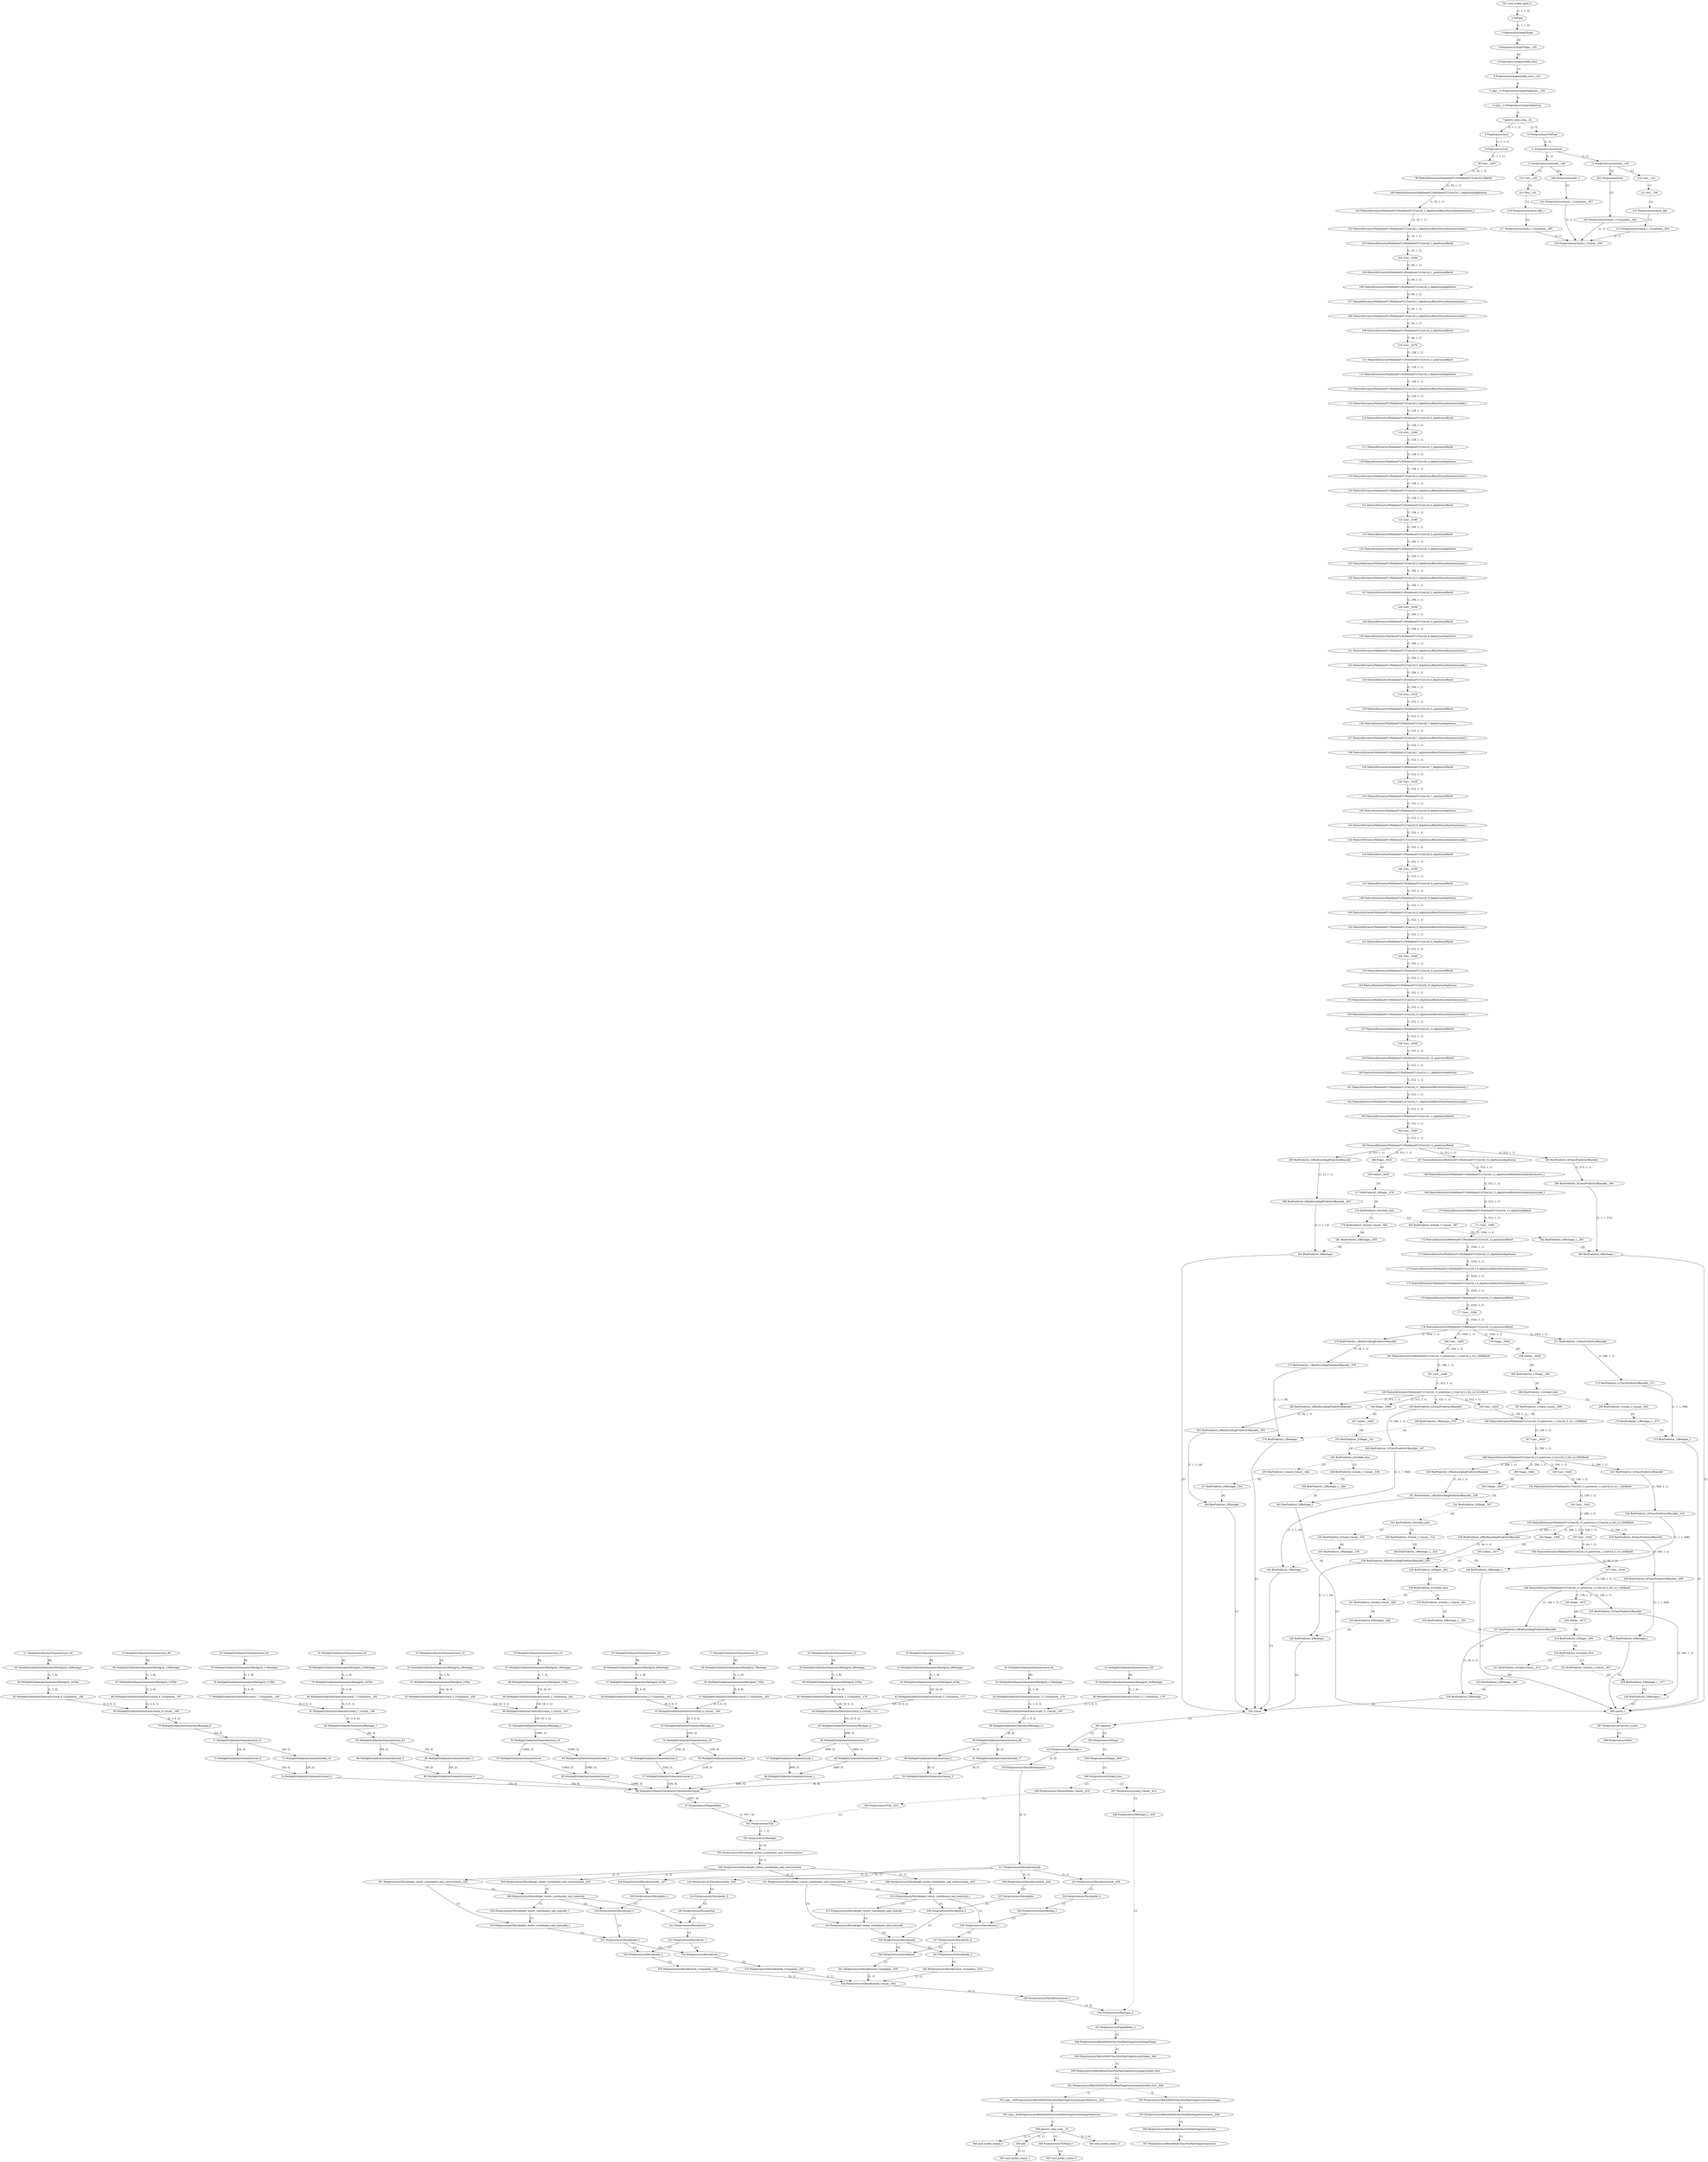 strict digraph  {
"0 ToFloat" [id=0, type=Cast];
"1 Preprocessor/map/Shape" [id=1, type=Shape];
"2 Preprocessor/map/Shape__120" [id=2, type=Cast];
"3 Preprocessor/map/strided_slice" [id=3, type=Slice];
"4 Preprocessor/map/strided_slice__124" [id=4, type=Squeeze];
"5 copy__21/Preprocessor/map/while/Less__126" [id=5, type=Cast];
"6 copy__21/Preprocessor/map/while/Less" [id=6, type=Less];
"7 generic_loop_Loop__42" [id=7, type=Loop];
"8 Preprocessor/mul" [id=8, type=Mul];
"9 Preprocessor/sub" [id=9, type=Sub];
"10 Postprocessor/ToFloat" [id=10, type=Cast];
"11 Postprocessor/unstack" [id=11, type=Split];
"12 Postprocessor/unstack__146" [id=12, type=Squeeze];
"13 Postprocessor/unstack__145" [id=13, type=Squeeze];
"14 MultipleGridAnchorGenerator/mul_56" [id=14, type=Mul];
"15 MultipleGridAnchorGenerator/mul_48" [id=15, type=Mul];
"16 MultipleGridAnchorGenerator/mul_40" [id=16, type=Mul];
"17 MultipleGridAnchorGenerator/mul_32" [id=17, type=Mul];
"18 MultipleGridAnchorGenerator/mul_24" [id=18, type=Mul];
"19 MultipleGridAnchorGenerator/mul_16" [id=19, type=Mul];
"20 MultipleGridAnchorGenerator/mul_54" [id=20, type=Mul];
"21 MultipleGridAnchorGenerator/mul_46" [id=21, type=Mul];
"22 MultipleGridAnchorGenerator/mul_38" [id=22, type=Mul];
"23 MultipleGridAnchorGenerator/mul_30" [id=23, type=Mul];
"24 MultipleGridAnchorGenerator/mul_22" [id=24, type=Mul];
"25 MultipleGridAnchorGenerator/mul_14" [id=25, type=Mul];
"26 MultipleGridAnchorGenerator/Meshgrid_8/Reshape" [id=26, type=Reshape];
"27 MultipleGridAnchorGenerator/Meshgrid_8/Tile" [id=27, type=Tile];
"28 MultipleGridAnchorGenerator/stack_5_Unsqueeze__162" [id=28, type=Unsqueeze];
"29 MultipleGridAnchorGenerator/Meshgrid_7/Reshape" [id=29, type=Reshape];
"30 MultipleGridAnchorGenerator/Meshgrid_7/Tile" [id=30, type=Tile];
"31 MultipleGridAnchorGenerator/stack_5_Unsqueeze__163" [id=31, type=Unsqueeze];
"32 MultipleGridAnchorGenerator/stack_5_Concat__164" [id=32, type=Concat];
"33 MultipleGridAnchorGenerator/Reshape_5" [id=33, type=Reshape];
"34 MultipleGridAnchorGenerator/mul_35" [id=34, type=Mul];
"35 MultipleGridAnchorGenerator/sub_2" [id=35, type=Sub];
"36 MultipleGridAnchorGenerator/add_8" [id=36, type=Add];
"37 MultipleGridAnchorGenerator/concat_2" [id=37, type=Concat];
"38 MultipleGridAnchorGenerator/Meshgrid_5/Reshape" [id=38, type=Reshape];
"39 MultipleGridAnchorGenerator/Meshgrid_5/Tile" [id=39, type=Tile];
"40 MultipleGridAnchorGenerator/stack_3_Unsqueeze__170" [id=40, type=Unsqueeze];
"41 MultipleGridAnchorGenerator/Meshgrid_4/Reshape" [id=41, type=Reshape];
"42 MultipleGridAnchorGenerator/Meshgrid_4/Tile" [id=42, type=Tile];
"43 MultipleGridAnchorGenerator/stack_3_Unsqueeze__171" [id=43, type=Unsqueeze];
"44 MultipleGridAnchorGenerator/stack_3_Concat__172" [id=44, type=Concat];
"45 MultipleGridAnchorGenerator/Reshape_3" [id=45, type=Reshape];
"46 MultipleGridAnchorGenerator/mul_27" [id=46, type=Mul];
"47 MultipleGridAnchorGenerator/sub_1" [id=47, type=Sub];
"48 MultipleGridAnchorGenerator/add_5" [id=48, type=Add];
"49 MultipleGridAnchorGenerator/concat_1" [id=49, type=Concat];
"50 MultipleGridAnchorGenerator/Meshgrid_2/Reshape" [id=50, type=Reshape];
"51 MultipleGridAnchorGenerator/Meshgrid_2/Tile" [id=51, type=Tile];
"52 MultipleGridAnchorGenerator/stack_1_Unsqueeze__200" [id=52, type=Unsqueeze];
"53 MultipleGridAnchorGenerator/Meshgrid_17/Reshape" [id=53, type=Reshape];
"54 MultipleGridAnchorGenerator/stack_11_Unsqueeze__178" [id=54, type=Unsqueeze];
"55 MultipleGridAnchorGenerator/Meshgrid_16/Reshape" [id=55, type=Reshape];
"56 MultipleGridAnchorGenerator/stack_11_Unsqueeze__179" [id=56, type=Unsqueeze];
"57 MultipleGridAnchorGenerator/stack_11_Concat__180" [id=57, type=Concat];
"58 MultipleGridAnchorGenerator/Reshape_11" [id=58, type=Reshape];
"59 MultipleGridAnchorGenerator/mul_60" [id=59, type=Mul];
"60 MultipleGridAnchorGenerator/sub_5" [id=60, type=Sub];
"61 MultipleGridAnchorGenerator/add_17" [id=61, type=Add];
"62 MultipleGridAnchorGenerator/concat_5" [id=62, type=Concat];
"63 MultipleGridAnchorGenerator/Meshgrid_14/Reshape" [id=63, type=Reshape];
"64 MultipleGridAnchorGenerator/Meshgrid_14/Tile" [id=64, type=Tile];
"65 MultipleGridAnchorGenerator/stack_9_Unsqueeze__186" [id=65, type=Unsqueeze];
"66 MultipleGridAnchorGenerator/Meshgrid_13/Reshape" [id=66, type=Reshape];
"67 MultipleGridAnchorGenerator/Meshgrid_13/Tile" [id=67, type=Tile];
"68 MultipleGridAnchorGenerator/stack_9_Unsqueeze__187" [id=68, type=Unsqueeze];
"69 MultipleGridAnchorGenerator/stack_9_Concat__188" [id=69, type=Concat];
"70 MultipleGridAnchorGenerator/Reshape_9" [id=70, type=Reshape];
"71 MultipleGridAnchorGenerator/mul_51" [id=71, type=Mul];
"72 MultipleGridAnchorGenerator/sub_4" [id=72, type=Sub];
"73 MultipleGridAnchorGenerator/add_14" [id=73, type=Add];
"74 MultipleGridAnchorGenerator/concat_4" [id=74, type=Concat];
"75 MultipleGridAnchorGenerator/Meshgrid_11/Reshape" [id=75, type=Reshape];
"76 MultipleGridAnchorGenerator/Meshgrid_11/Tile" [id=76, type=Tile];
"77 MultipleGridAnchorGenerator/stack_7_Unsqueeze__194" [id=77, type=Unsqueeze];
"78 MultipleGridAnchorGenerator/Meshgrid_10/Reshape" [id=78, type=Reshape];
"79 MultipleGridAnchorGenerator/Meshgrid_10/Tile" [id=79, type=Tile];
"80 MultipleGridAnchorGenerator/stack_7_Unsqueeze__195" [id=80, type=Unsqueeze];
"81 MultipleGridAnchorGenerator/stack_7_Concat__196" [id=81, type=Concat];
"82 MultipleGridAnchorGenerator/Reshape_7" [id=82, type=Reshape];
"83 MultipleGridAnchorGenerator/mul_43" [id=83, type=Mul];
"84 MultipleGridAnchorGenerator/sub_3" [id=84, type=Sub];
"85 MultipleGridAnchorGenerator/add_11" [id=85, type=Add];
"86 MultipleGridAnchorGenerator/concat_3" [id=86, type=Concat];
"87 MultipleGridAnchorGenerator/Meshgrid_1/Reshape" [id=87, type=Reshape];
"88 MultipleGridAnchorGenerator/Meshgrid_1/Tile" [id=88, type=Tile];
"89 MultipleGridAnchorGenerator/stack_1_Unsqueeze__201" [id=89, type=Unsqueeze];
"90 MultipleGridAnchorGenerator/stack_1_Concat__202" [id=90, type=Concat];
"91 MultipleGridAnchorGenerator/Reshape_1" [id=91, type=Reshape];
"92 MultipleGridAnchorGenerator/mul_19" [id=92, type=Mul];
"93 MultipleGridAnchorGenerator/sub" [id=93, type=Sub];
"94 MultipleGridAnchorGenerator/add_2" [id=94, type=Add];
"95 MultipleGridAnchorGenerator/concat" [id=95, type=Concat];
"96 MultipleGridAnchorGenerator/Concatenate/concat" [id=96, type=Concat];
"97 Postprocessor/ExpandDims" [id=97, type=Unsqueeze];
"98 Conv__5257" [id=98, type=Conv];
"99 FeatureExtractor/MobilenetV1/MobilenetV1/Conv2d_0/Relu6" [id=99, type=Clip];
"100 FeatureExtractor/MobilenetV1/MobilenetV1/Conv2d_1_depthwise/depthwise" [id=100, type=Conv];
"101 FeatureExtractor/MobilenetV1/MobilenetV1/Conv2d_1_depthwise/BatchNorm/batchnorm/mul_1" [id=101, type=Mul];
"102 FeatureExtractor/MobilenetV1/MobilenetV1/Conv2d_1_depthwise/BatchNorm/batchnorm/add_1" [id=102, type=Add];
"103 FeatureExtractor/MobilenetV1/MobilenetV1/Conv2d_1_depthwise/Relu6" [id=103, type=Clip];
"104 Conv__5268" [id=104, type=Conv];
"105 FeatureExtractor/MobilenetV1/MobilenetV1/Conv2d_1_pointwise/Relu6" [id=105, type=Clip];
"106 FeatureExtractor/MobilenetV1/MobilenetV1/Conv2d_2_depthwise/depthwise" [id=106, type=Conv];
"107 FeatureExtractor/MobilenetV1/MobilenetV1/Conv2d_2_depthwise/BatchNorm/batchnorm/mul_1" [id=107, type=Mul];
"108 FeatureExtractor/MobilenetV1/MobilenetV1/Conv2d_2_depthwise/BatchNorm/batchnorm/add_1" [id=108, type=Add];
"109 FeatureExtractor/MobilenetV1/MobilenetV1/Conv2d_2_depthwise/Relu6" [id=109, type=Clip];
"110 Conv__5278" [id=110, type=Conv];
"111 FeatureExtractor/MobilenetV1/MobilenetV1/Conv2d_2_pointwise/Relu6" [id=111, type=Clip];
"112 FeatureExtractor/MobilenetV1/MobilenetV1/Conv2d_3_depthwise/depthwise" [id=112, type=Conv];
"113 FeatureExtractor/MobilenetV1/MobilenetV1/Conv2d_3_depthwise/BatchNorm/batchnorm/mul_1" [id=113, type=Mul];
"114 FeatureExtractor/MobilenetV1/MobilenetV1/Conv2d_3_depthwise/BatchNorm/batchnorm/add_1" [id=114, type=Add];
"115 FeatureExtractor/MobilenetV1/MobilenetV1/Conv2d_3_depthwise/Relu6" [id=115, type=Clip];
"116 Conv__5288" [id=116, type=Conv];
"117 FeatureExtractor/MobilenetV1/MobilenetV1/Conv2d_3_pointwise/Relu6" [id=117, type=Clip];
"118 FeatureExtractor/MobilenetV1/MobilenetV1/Conv2d_4_depthwise/depthwise" [id=118, type=Conv];
"119 FeatureExtractor/MobilenetV1/MobilenetV1/Conv2d_4_depthwise/BatchNorm/batchnorm/mul_1" [id=119, type=Mul];
"120 FeatureExtractor/MobilenetV1/MobilenetV1/Conv2d_4_depthwise/BatchNorm/batchnorm/add_1" [id=120, type=Add];
"121 FeatureExtractor/MobilenetV1/MobilenetV1/Conv2d_4_depthwise/Relu6" [id=121, type=Clip];
"122 Conv__5298" [id=122, type=Conv];
"123 FeatureExtractor/MobilenetV1/MobilenetV1/Conv2d_4_pointwise/Relu6" [id=123, type=Clip];
"124 FeatureExtractor/MobilenetV1/MobilenetV1/Conv2d_5_depthwise/depthwise" [id=124, type=Conv];
"125 FeatureExtractor/MobilenetV1/MobilenetV1/Conv2d_5_depthwise/BatchNorm/batchnorm/mul_1" [id=125, type=Mul];
"126 FeatureExtractor/MobilenetV1/MobilenetV1/Conv2d_5_depthwise/BatchNorm/batchnorm/add_1" [id=126, type=Add];
"127 FeatureExtractor/MobilenetV1/MobilenetV1/Conv2d_5_depthwise/Relu6" [id=127, type=Clip];
"128 Conv__5308" [id=128, type=Conv];
"129 FeatureExtractor/MobilenetV1/MobilenetV1/Conv2d_5_pointwise/Relu6" [id=129, type=Clip];
"130 FeatureExtractor/MobilenetV1/MobilenetV1/Conv2d_6_depthwise/depthwise" [id=130, type=Conv];
"131 FeatureExtractor/MobilenetV1/MobilenetV1/Conv2d_6_depthwise/BatchNorm/batchnorm/mul_1" [id=131, type=Mul];
"132 FeatureExtractor/MobilenetV1/MobilenetV1/Conv2d_6_depthwise/BatchNorm/batchnorm/add_1" [id=132, type=Add];
"133 FeatureExtractor/MobilenetV1/MobilenetV1/Conv2d_6_depthwise/Relu6" [id=133, type=Clip];
"134 Conv__5318" [id=134, type=Conv];
"135 FeatureExtractor/MobilenetV1/MobilenetV1/Conv2d_6_pointwise/Relu6" [id=135, type=Clip];
"136 FeatureExtractor/MobilenetV1/MobilenetV1/Conv2d_7_depthwise/depthwise" [id=136, type=Conv];
"137 FeatureExtractor/MobilenetV1/MobilenetV1/Conv2d_7_depthwise/BatchNorm/batchnorm/mul_1" [id=137, type=Mul];
"138 FeatureExtractor/MobilenetV1/MobilenetV1/Conv2d_7_depthwise/BatchNorm/batchnorm/add_1" [id=138, type=Add];
"139 FeatureExtractor/MobilenetV1/MobilenetV1/Conv2d_7_depthwise/Relu6" [id=139, type=Clip];
"140 Conv__5328" [id=140, type=Conv];
"141 FeatureExtractor/MobilenetV1/MobilenetV1/Conv2d_7_pointwise/Relu6" [id=141, type=Clip];
"142 FeatureExtractor/MobilenetV1/MobilenetV1/Conv2d_8_depthwise/depthwise" [id=142, type=Conv];
"143 FeatureExtractor/MobilenetV1/MobilenetV1/Conv2d_8_depthwise/BatchNorm/batchnorm/mul_1" [id=143, type=Mul];
"144 FeatureExtractor/MobilenetV1/MobilenetV1/Conv2d_8_depthwise/BatchNorm/batchnorm/add_1" [id=144, type=Add];
"145 FeatureExtractor/MobilenetV1/MobilenetV1/Conv2d_8_depthwise/Relu6" [id=145, type=Clip];
"146 Conv__5338" [id=146, type=Conv];
"147 FeatureExtractor/MobilenetV1/MobilenetV1/Conv2d_8_pointwise/Relu6" [id=147, type=Clip];
"148 FeatureExtractor/MobilenetV1/MobilenetV1/Conv2d_9_depthwise/depthwise" [id=148, type=Conv];
"149 FeatureExtractor/MobilenetV1/MobilenetV1/Conv2d_9_depthwise/BatchNorm/batchnorm/mul_1" [id=149, type=Mul];
"150 FeatureExtractor/MobilenetV1/MobilenetV1/Conv2d_9_depthwise/BatchNorm/batchnorm/add_1" [id=150, type=Add];
"151 FeatureExtractor/MobilenetV1/MobilenetV1/Conv2d_9_depthwise/Relu6" [id=151, type=Clip];
"152 Conv__5348" [id=152, type=Conv];
"153 FeatureExtractor/MobilenetV1/MobilenetV1/Conv2d_9_pointwise/Relu6" [id=153, type=Clip];
"154 FeatureExtractor/MobilenetV1/MobilenetV1/Conv2d_10_depthwise/depthwise" [id=154, type=Conv];
"155 FeatureExtractor/MobilenetV1/MobilenetV1/Conv2d_10_depthwise/BatchNorm/batchnorm/mul_1" [id=155, type=Mul];
"156 FeatureExtractor/MobilenetV1/MobilenetV1/Conv2d_10_depthwise/BatchNorm/batchnorm/add_1" [id=156, type=Add];
"157 FeatureExtractor/MobilenetV1/MobilenetV1/Conv2d_10_depthwise/Relu6" [id=157, type=Clip];
"158 Conv__5358" [id=158, type=Conv];
"159 FeatureExtractor/MobilenetV1/MobilenetV1/Conv2d_10_pointwise/Relu6" [id=159, type=Clip];
"160 FeatureExtractor/MobilenetV1/MobilenetV1/Conv2d_11_depthwise/depthwise" [id=160, type=Conv];
"161 FeatureExtractor/MobilenetV1/MobilenetV1/Conv2d_11_depthwise/BatchNorm/batchnorm/mul_1" [id=161, type=Mul];
"162 FeatureExtractor/MobilenetV1/MobilenetV1/Conv2d_11_depthwise/BatchNorm/batchnorm/add_1" [id=162, type=Add];
"163 FeatureExtractor/MobilenetV1/MobilenetV1/Conv2d_11_depthwise/Relu6" [id=163, type=Clip];
"164 Conv__5368" [id=164, type=Conv];
"165 FeatureExtractor/MobilenetV1/MobilenetV1/Conv2d_11_pointwise/Relu6" [id=165, type=Clip];
"166 Shape__5452" [id=166, type=Shape];
"167 FeatureExtractor/MobilenetV1/MobilenetV1/Conv2d_12_depthwise/depthwise" [id=167, type=Conv];
"168 FeatureExtractor/MobilenetV1/MobilenetV1/Conv2d_12_depthwise/BatchNorm/batchnorm/mul_1" [id=168, type=Mul];
"169 FeatureExtractor/MobilenetV1/MobilenetV1/Conv2d_12_depthwise/BatchNorm/batchnorm/add_1" [id=169, type=Add];
"170 FeatureExtractor/MobilenetV1/MobilenetV1/Conv2d_12_depthwise/Relu6" [id=170, type=Clip];
"171 Conv__5386" [id=171, type=Conv];
"172 FeatureExtractor/MobilenetV1/MobilenetV1/Conv2d_12_pointwise/Relu6" [id=172, type=Clip];
"173 FeatureExtractor/MobilenetV1/MobilenetV1/Conv2d_13_depthwise/depthwise" [id=173, type=Conv];
"174 FeatureExtractor/MobilenetV1/MobilenetV1/Conv2d_13_depthwise/BatchNorm/batchnorm/mul_1" [id=174, type=Mul];
"175 FeatureExtractor/MobilenetV1/MobilenetV1/Conv2d_13_depthwise/BatchNorm/batchnorm/add_1" [id=175, type=Add];
"176 FeatureExtractor/MobilenetV1/MobilenetV1/Conv2d_13_depthwise/Relu6" [id=176, type=Clip];
"177 Conv__5396" [id=177, type=Conv];
"178 FeatureExtractor/MobilenetV1/MobilenetV1/Conv2d_13_pointwise/Relu6" [id=178, type=Clip];
"179 Shape__5456" [id=179, type=Shape];
"180 Conv__5406" [id=180, type=Conv];
"181 FeatureExtractor/MobilenetV1/Conv2d_13_pointwise_1_Conv2d_2_1x1_256/Relu6" [id=181, type=Clip];
"182 Conv__5408" [id=182, type=Conv];
"183 FeatureExtractor/MobilenetV1/Conv2d_13_pointwise_2_Conv2d_2_3x3_s2_512/Relu6" [id=183, type=Clip];
"184 Shape__5460" [id=184, type=Shape];
"185 Conv__5418" [id=185, type=Conv];
"186 FeatureExtractor/MobilenetV1/Conv2d_13_pointwise_1_Conv2d_3_1x1_128/Relu6" [id=186, type=Clip];
"187 Conv__5420" [id=187, type=Conv];
"188 FeatureExtractor/MobilenetV1/Conv2d_13_pointwise_2_Conv2d_3_3x3_s2_256/Relu6" [id=188, type=Clip];
"189 Shape__5464" [id=189, type=Shape];
"190 Conv__5430" [id=190, type=Conv];
"191 FeatureExtractor/MobilenetV1/Conv2d_13_pointwise_1_Conv2d_4_1x1_128/Relu6" [id=191, type=Clip];
"192 Conv__5432" [id=192, type=Conv];
"193 FeatureExtractor/MobilenetV1/Conv2d_13_pointwise_2_Conv2d_4_3x3_s2_256/Relu6" [id=193, type=Clip];
"194 Shape__5468" [id=194, type=Shape];
"195 Conv__5442" [id=195, type=Conv];
"196 FeatureExtractor/MobilenetV1/Conv2d_13_pointwise_1_Conv2d_5_1x1_64/Relu6" [id=196, type=Clip];
"197 Conv__5444" [id=197, type=Conv];
"198 FeatureExtractor/MobilenetV1/Conv2d_13_pointwise_2_Conv2d_5_3x3_s2_128/Relu6" [id=198, type=Clip];
"199 Shape__5472" [id=199, type=Shape];
"200 Postprocessor/div_1" [id=200, type=Mul];
"201 Postprocessor/stack_1_Unsqueeze__457" [id=201, type=Unsqueeze];
"202 Postprocessor/div" [id=202, type=Mul];
"203 Postprocessor/stack_1_Unsqueeze__456" [id=203, type=Unsqueeze];
"204 Gather__5475" [id=204, type=Gather];
"205 Gather__5471" [id=205, type=Gather];
"206 Gather__5467" [id=206, type=Gather];
"207 Gather__5463" [id=207, type=Gather];
"208 Gather__5459" [id=208, type=Gather];
"209 Gather__5455" [id=209, type=Gather];
"210 Cast__153" [id=210, type=Cast];
"211 Mul__156" [id=211, type=Mul];
"212 Postprocessor/zeros_like" [id=212, type=Cast];
"213 Postprocessor/stack_1_Unsqueeze__454" [id=213, type=Unsqueeze];
"214 Cast__148" [id=214, type=Cast];
"215 Mul__151" [id=215, type=Mul];
"216 Postprocessor/zeros_like_1" [id=216, type=Cast];
"217 Postprocessor/stack_1_Unsqueeze__455" [id=217, type=Unsqueeze];
"218 Postprocessor/stack_1_Concat__458" [id=218, type=Concat];
"219 BoxPredictor_5/Shape__459" [id=219, type=Cast];
"220 BoxPredictor_5/strided_slice" [id=220, type=Slice];
"221 BoxPredictor_5/stack_Concat__472" [id=221, type=Concat];
"222 BoxPredictor_5/stack_1_Concat__467" [id=222, type=Concat];
"223 BoxPredictor_5/Reshape__482" [id=223, type=Cast];
"224 BoxPredictor_5/Reshape_1__477" [id=224, type=Cast];
"225 BoxPredictor_5/ClassPredictor/BiasAdd" [id=225, type=Conv];
"226 BoxPredictor_5/Reshape_1" [id=226, type=Reshape];
"227 BoxPredictor_5/BoxEncodingPredictor/BiasAdd" [id=227, type=Conv];
"228 BoxPredictor_5/Reshape" [id=228, type=Reshape];
"229 BoxPredictor_4/Shape__483" [id=229, type=Cast];
"230 BoxPredictor_4/strided_slice" [id=230, type=Slice];
"231 BoxPredictor_4/stack_Concat__496" [id=231, type=Concat];
"232 BoxPredictor_4/stack_1_Concat__491" [id=232, type=Concat];
"233 BoxPredictor_4/Reshape__506" [id=233, type=Cast];
"234 BoxPredictor_4/Reshape_1__501" [id=234, type=Cast];
"235 BoxPredictor_4/ClassPredictor/BiasAdd" [id=235, type=Conv];
"236 BoxPredictor_4/ClassPredictor/BiasAdd__499" [id=236, type=Transpose];
"237 BoxPredictor_4/Reshape_1" [id=237, type=Reshape];
"238 BoxPredictor_4/BoxEncodingPredictor/BiasAdd" [id=238, type=Conv];
"239 BoxPredictor_4/BoxEncodingPredictor/BiasAdd__504" [id=239, type=Transpose];
"240 BoxPredictor_4/Reshape" [id=240, type=Reshape];
"241 BoxPredictor_3/Shape__507" [id=241, type=Cast];
"242 BoxPredictor_3/strided_slice" [id=242, type=Slice];
"243 BoxPredictor_3/stack_Concat__520" [id=243, type=Concat];
"244 BoxPredictor_3/stack_1_Concat__515" [id=244, type=Concat];
"245 BoxPredictor_3/Reshape__530" [id=245, type=Cast];
"246 BoxPredictor_3/Reshape_1__525" [id=246, type=Cast];
"247 BoxPredictor_3/ClassPredictor/BiasAdd" [id=247, type=Conv];
"248 BoxPredictor_3/ClassPredictor/BiasAdd__523" [id=248, type=Transpose];
"249 BoxPredictor_3/Reshape_1" [id=249, type=Reshape];
"250 BoxPredictor_3/BoxEncodingPredictor/BiasAdd" [id=250, type=Conv];
"251 BoxPredictor_3/BoxEncodingPredictor/BiasAdd__528" [id=251, type=Transpose];
"252 BoxPredictor_3/Reshape" [id=252, type=Reshape];
"253 BoxPredictor_2/Shape__531" [id=253, type=Cast];
"254 BoxPredictor_2/strided_slice" [id=254, type=Slice];
"255 BoxPredictor_2/stack_Concat__544" [id=255, type=Concat];
"256 BoxPredictor_2/stack_1_Concat__539" [id=256, type=Concat];
"257 BoxPredictor_2/Reshape__554" [id=257, type=Cast];
"258 BoxPredictor_2/Reshape_1__549" [id=258, type=Cast];
"259 BoxPredictor_2/ClassPredictor/BiasAdd" [id=259, type=Conv];
"260 BoxPredictor_2/ClassPredictor/BiasAdd__547" [id=260, type=Transpose];
"261 BoxPredictor_2/Reshape_1" [id=261, type=Reshape];
"262 BoxPredictor_2/BoxEncodingPredictor/BiasAdd" [id=262, type=Conv];
"263 BoxPredictor_2/BoxEncodingPredictor/BiasAdd__552" [id=263, type=Transpose];
"264 BoxPredictor_2/Reshape" [id=264, type=Reshape];
"265 BoxPredictor_1/Shape__555" [id=265, type=Cast];
"266 BoxPredictor_1/strided_slice" [id=266, type=Slice];
"267 BoxPredictor_1/stack_Concat__568" [id=267, type=Concat];
"268 BoxPredictor_1/stack_1_Concat__563" [id=268, type=Concat];
"269 BoxPredictor_1/Reshape__578" [id=269, type=Cast];
"270 BoxPredictor_1/Reshape_1__573" [id=270, type=Cast];
"271 BoxPredictor_1/ClassPredictor/BiasAdd" [id=271, type=Conv];
"272 BoxPredictor_1/ClassPredictor/BiasAdd__571" [id=272, type=Transpose];
"273 BoxPredictor_1/Reshape_1" [id=273, type=Reshape];
"274 BoxPredictor_1/BoxEncodingPredictor/BiasAdd" [id=274, type=Conv];
"275 BoxPredictor_1/BoxEncodingPredictor/BiasAdd__576" [id=275, type=Transpose];
"276 BoxPredictor_1/Reshape" [id=276, type=Reshape];
"277 BoxPredictor_0/Shape__579" [id=277, type=Cast];
"278 BoxPredictor_0/strided_slice" [id=278, type=Slice];
"279 BoxPredictor_0/stack_Concat__592" [id=279, type=Concat];
"280 BoxPredictor_0/stack_1_Concat__587" [id=280, type=Concat];
"281 BoxPredictor_0/Reshape__605" [id=281, type=Cast];
"282 BoxPredictor_0/Reshape_1__597" [id=282, type=Cast];
"283 BoxPredictor_0/ClassPredictor/BiasAdd" [id=283, type=Conv];
"284 BoxPredictor_0/ClassPredictor/BiasAdd__595" [id=284, type=Transpose];
"285 BoxPredictor_0/Reshape_1" [id=285, type=Reshape];
"286 concat_1" [id=286, type=Concat];
"287 Postprocessor/convert_scores" [id=287, type=Sigmoid];
"288 Postprocessor/Slice" [id=288, type=Slice];
"289 BoxPredictor_0/BoxEncodingPredictor/BiasAdd" [id=289, type=Conv];
"290 BoxPredictor_0/BoxEncodingPredictor/BiasAdd__603" [id=290, type=Transpose];
"291 BoxPredictor_0/Reshape" [id=291, type=Reshape];
"292 concat" [id=292, type=Concat];
"293 Squeeze" [id=293, type=Squeeze];
"294 Postprocessor/Shape" [id=294, type=Shape];
"295 Postprocessor/Shape__606" [id=295, type=Cast];
"296 Postprocessor/strided_slice" [id=296, type=Slice];
"297 Postprocessor/stack_Concat__614" [id=297, type=Concat];
"298 Postprocessor/Reshape_2__635" [id=298, type=Cast];
"299 Postprocessor/Tile/multiples_Concat__618" [id=299, type=Concat];
"300 Postprocessor/Tile__619" [id=300, type=Cast];
"301 Postprocessor/Tile" [id=301, type=Tile];
"302 Postprocessor/Reshape" [id=302, type=Reshape];
"303 Postprocessor/Decode/get_center_coordinates_and_sizes/transpose" [id=303, type=Transpose];
"304 Postprocessor/Decode/get_center_coordinates_and_sizes/unstack" [id=304, type=Split];
"305 Postprocessor/Decode/get_center_coordinates_and_sizes/unstack__624" [id=305, type=Squeeze];
"306 Postprocessor/Decode/get_center_coordinates_and_sizes/unstack__623" [id=306, type=Squeeze];
"307 Postprocessor/Decode/get_center_coordinates_and_sizes/unstack__622" [id=307, type=Squeeze];
"308 Postprocessor/Decode/get_center_coordinates_and_sizes/sub" [id=308, type=Sub];
"309 Postprocessor/Decode/get_center_coordinates_and_sizes/div_1" [id=309, type=Mul];
"310 Postprocessor/Decode/get_center_coordinates_and_sizes/add_1" [id=310, type=Add];
"311 Postprocessor/Decode/get_center_coordinates_and_sizes/unstack__621" [id=311, type=Squeeze];
"312 Postprocessor/Decode/get_center_coordinates_and_sizes/sub_1" [id=312, type=Sub];
"313 Postprocessor/Decode/get_center_coordinates_and_sizes/div" [id=313, type=Mul];
"314 Postprocessor/Decode/get_center_coordinates_and_sizes/add" [id=314, type=Add];
"315 Postprocessor/Reshape_1" [id=315, type=Reshape];
"316 Postprocessor/Decode/transpose" [id=316, type=Transpose];
"317 Postprocessor/Decode/unstack" [id=317, type=Split];
"318 Postprocessor/Decode/unstack__629" [id=318, type=Squeeze];
"319 Postprocessor/Decode/div_3" [id=319, type=Mul];
"320 Postprocessor/Decode/Exp" [id=320, type=Exp];
"321 Postprocessor/Decode/mul" [id=321, type=Mul];
"322 Postprocessor/Decode/div_7" [id=322, type=Mul];
"323 Postprocessor/Decode/unstack__628" [id=323, type=Squeeze];
"324 Postprocessor/Decode/div_2" [id=324, type=Mul];
"325 Postprocessor/Decode/Exp_1" [id=325, type=Exp];
"326 Postprocessor/Decode/mul_1" [id=326, type=Mul];
"327 Postprocessor/Decode/div_6" [id=327, type=Mul];
"328 Postprocessor/Decode/unstack__627" [id=328, type=Squeeze];
"329 Postprocessor/Decode/div_1" [id=329, type=Mul];
"330 Postprocessor/Decode/mul_3" [id=330, type=Mul];
"331 Postprocessor/Decode/add_1" [id=331, type=Add];
"332 Postprocessor/Decode/sub_1" [id=332, type=Sub];
"333 Postprocessor/Decode/stack_Unsqueeze__631" [id=333, type=Unsqueeze];
"334 Postprocessor/Decode/add_3" [id=334, type=Add];
"335 Postprocessor/Decode/stack_Unsqueeze__633" [id=335, type=Unsqueeze];
"336 Postprocessor/Decode/unstack__626" [id=336, type=Squeeze];
"337 Postprocessor/Decode/div" [id=337, type=Mul];
"338 Postprocessor/Decode/mul_2" [id=338, type=Mul];
"339 Postprocessor/Decode/add" [id=339, type=Add];
"340 Postprocessor/Decode/sub" [id=340, type=Sub];
"341 Postprocessor/Decode/stack_Unsqueeze__630" [id=341, type=Unsqueeze];
"342 Postprocessor/Decode/add_2" [id=342, type=Add];
"343 Postprocessor/Decode/stack_Unsqueeze__632" [id=343, type=Unsqueeze];
"344 Postprocessor/Decode/stack_Concat__634" [id=344, type=Concat];
"345 Postprocessor/Decode/transpose_1" [id=345, type=Transpose];
"346 Postprocessor/Reshape_2" [id=346, type=Reshape];
"347 Postprocessor/ExpandDims_1" [id=347, type=Unsqueeze];
"348 Postprocessor/BatchMultiClassNonMaxSuppression/map/Shape" [id=348, type=Shape];
"349 Postprocessor/BatchMultiClassNonMaxSuppression/Shape__643" [id=349, type=Cast];
"350 Postprocessor/BatchMultiClassNonMaxSuppression/map/strided_slice" [id=350, type=Slice];
"351 Postprocessor/BatchMultiClassNonMaxSuppression/map/strided_slice__640" [id=351, type=Squeeze];
"352 copy__43/Postprocessor/BatchMultiClassNonMaxSuppression/map/while/Less__642" [id=352, type=Cast];
"353 copy__43/Postprocessor/BatchMultiClassNonMaxSuppression/map/while/Less" [id=353, type=Less];
"354 Postprocessor/BatchMultiClassNonMaxSuppression/ones/shape" [id=354, type=Unsqueeze];
"355 Postprocessor/BatchMultiClassNonMaxSuppression/ones__648" [id=355, type=Cast];
"356 Postprocessor/BatchMultiClassNonMaxSuppression/ones" [id=356, type=Expand];
"357 Postprocessor/BatchMultiClassNonMaxSuppression/mul" [id=357, type=Mul];
"358 generic_loop_Loop__74" [id=358, type=Loop];
"359 add" [id=359, type=Add];
"360 Postprocessor/ToFloat_3" [id=360, type=Cast];
"361 nncf_model_input_0" [id=361, type=nncf_model_input];
"362 nncf_model_output_0" [id=362, type=nncf_model_output];
"363 nncf_model_output_1" [id=363, type=nncf_model_output];
"364 nncf_model_output_2" [id=364, type=nncf_model_output];
"365 nncf_model_output_3" [id=365, type=nncf_model_output];
"0 ToFloat" -> "1 Preprocessor/map/Shape"  [label="[1, 1, 1, 3]", style=solid];
"1 Preprocessor/map/Shape" -> "2 Preprocessor/map/Shape__120"  [label="[4]", style=dashed];
"2 Preprocessor/map/Shape__120" -> "3 Preprocessor/map/strided_slice"  [label="[4]", style=dashed];
"3 Preprocessor/map/strided_slice" -> "4 Preprocessor/map/strided_slice__124"  [label="[1]", style=dashed];
"4 Preprocessor/map/strided_slice__124" -> "5 copy__21/Preprocessor/map/while/Less__126"  [label="[]", style=dashed];
"5 copy__21/Preprocessor/map/while/Less__126" -> "6 copy__21/Preprocessor/map/while/Less"  [label="[]", style=solid];
"6 copy__21/Preprocessor/map/while/Less" -> "7 generic_loop_Loop__42"  [label="[]", style=dashed];
"7 generic_loop_Loop__42" -> "8 Preprocessor/mul"  [label="[1, 1, 1, 1]", style=solid];
"7 generic_loop_Loop__42" -> "10 Postprocessor/ToFloat"  [label="[1, 3]", style=dashed];
"8 Preprocessor/mul" -> "9 Preprocessor/sub"  [label="[1, 1, 1, 1]", style=solid];
"9 Preprocessor/sub" -> "98 Conv__5257"  [label="[1, 1, 1, 1]", style=solid];
"10 Postprocessor/ToFloat" -> "11 Postprocessor/unstack"  [label="[1, 3]", style=solid];
"11 Postprocessor/unstack" -> "13 Postprocessor/unstack__145"  [label="[1, 1]", style=solid];
"11 Postprocessor/unstack" -> "12 Postprocessor/unstack__146"  [label="[1, 1]", style=solid];
"12 Postprocessor/unstack__146" -> "200 Postprocessor/div_1"  [label="[1]", style=solid];
"12 Postprocessor/unstack__146" -> "214 Cast__148"  [label="[1]", style=solid];
"13 Postprocessor/unstack__145" -> "202 Postprocessor/div"  [label="[1]", style=solid];
"13 Postprocessor/unstack__145" -> "210 Cast__153"  [label="[1]", style=solid];
"14 MultipleGridAnchorGenerator/mul_56" -> "55 MultipleGridAnchorGenerator/Meshgrid_16/Reshape"  [label="[6]", style=solid];
"15 MultipleGridAnchorGenerator/mul_48" -> "66 MultipleGridAnchorGenerator/Meshgrid_13/Reshape"  [label="[6]", style=solid];
"16 MultipleGridAnchorGenerator/mul_40" -> "78 MultipleGridAnchorGenerator/Meshgrid_10/Reshape"  [label="[6]", style=solid];
"17 MultipleGridAnchorGenerator/mul_32" -> "29 MultipleGridAnchorGenerator/Meshgrid_7/Reshape"  [label="[6]", style=solid];
"18 MultipleGridAnchorGenerator/mul_24" -> "41 MultipleGridAnchorGenerator/Meshgrid_4/Reshape"  [label="[6]", style=solid];
"19 MultipleGridAnchorGenerator/mul_16" -> "87 MultipleGridAnchorGenerator/Meshgrid_1/Reshape"  [label="[3]", style=solid];
"20 MultipleGridAnchorGenerator/mul_54" -> "53 MultipleGridAnchorGenerator/Meshgrid_17/Reshape"  [label="[6]", style=solid];
"21 MultipleGridAnchorGenerator/mul_46" -> "63 MultipleGridAnchorGenerator/Meshgrid_14/Reshape"  [label="[6]", style=solid];
"22 MultipleGridAnchorGenerator/mul_38" -> "75 MultipleGridAnchorGenerator/Meshgrid_11/Reshape"  [label="[6]", style=solid];
"23 MultipleGridAnchorGenerator/mul_30" -> "26 MultipleGridAnchorGenerator/Meshgrid_8/Reshape"  [label="[6]", style=solid];
"24 MultipleGridAnchorGenerator/mul_22" -> "38 MultipleGridAnchorGenerator/Meshgrid_5/Reshape"  [label="[6]", style=solid];
"25 MultipleGridAnchorGenerator/mul_14" -> "50 MultipleGridAnchorGenerator/Meshgrid_2/Reshape"  [label="[3]", style=solid];
"26 MultipleGridAnchorGenerator/Meshgrid_8/Reshape" -> "27 MultipleGridAnchorGenerator/Meshgrid_8/Tile"  [label="[1, 1, 6]", style=solid];
"27 MultipleGridAnchorGenerator/Meshgrid_8/Tile" -> "28 MultipleGridAnchorGenerator/stack_5_Unsqueeze__162"  [label="[5, 5, 6]", style=solid];
"28 MultipleGridAnchorGenerator/stack_5_Unsqueeze__162" -> "32 MultipleGridAnchorGenerator/stack_5_Concat__164"  [label="[5, 5, 6, 1]", style=solid];
"29 MultipleGridAnchorGenerator/Meshgrid_7/Reshape" -> "30 MultipleGridAnchorGenerator/Meshgrid_7/Tile"  [label="[1, 1, 6]", style=solid];
"30 MultipleGridAnchorGenerator/Meshgrid_7/Tile" -> "31 MultipleGridAnchorGenerator/stack_5_Unsqueeze__163"  [label="[5, 5, 6]", style=solid];
"31 MultipleGridAnchorGenerator/stack_5_Unsqueeze__163" -> "32 MultipleGridAnchorGenerator/stack_5_Concat__164"  [label="[5, 5, 6, 1]", style=solid];
"32 MultipleGridAnchorGenerator/stack_5_Concat__164" -> "33 MultipleGridAnchorGenerator/Reshape_5"  [label="[5, 5, 6, 2]", style=solid];
"33 MultipleGridAnchorGenerator/Reshape_5" -> "34 MultipleGridAnchorGenerator/mul_35"  [label="[150, 2]", style=solid];
"34 MultipleGridAnchorGenerator/mul_35" -> "35 MultipleGridAnchorGenerator/sub_2"  [label="[150, 2]", style=solid];
"34 MultipleGridAnchorGenerator/mul_35" -> "36 MultipleGridAnchorGenerator/add_8"  [label="[150, 2]", style=solid];
"35 MultipleGridAnchorGenerator/sub_2" -> "37 MultipleGridAnchorGenerator/concat_2"  [label="[150, 2]", style=solid];
"36 MultipleGridAnchorGenerator/add_8" -> "37 MultipleGridAnchorGenerator/concat_2"  [label="[150, 2]", style=solid];
"37 MultipleGridAnchorGenerator/concat_2" -> "96 MultipleGridAnchorGenerator/Concatenate/concat"  [label="[150, 4]", style=solid];
"38 MultipleGridAnchorGenerator/Meshgrid_5/Reshape" -> "39 MultipleGridAnchorGenerator/Meshgrid_5/Tile"  [label="[1, 1, 6]", style=solid];
"39 MultipleGridAnchorGenerator/Meshgrid_5/Tile" -> "40 MultipleGridAnchorGenerator/stack_3_Unsqueeze__170"  [label="[10, 10, 6]", style=solid];
"40 MultipleGridAnchorGenerator/stack_3_Unsqueeze__170" -> "44 MultipleGridAnchorGenerator/stack_3_Concat__172"  [label="[10, 10, 6, 1]", style=solid];
"41 MultipleGridAnchorGenerator/Meshgrid_4/Reshape" -> "42 MultipleGridAnchorGenerator/Meshgrid_4/Tile"  [label="[1, 1, 6]", style=solid];
"42 MultipleGridAnchorGenerator/Meshgrid_4/Tile" -> "43 MultipleGridAnchorGenerator/stack_3_Unsqueeze__171"  [label="[10, 10, 6]", style=solid];
"43 MultipleGridAnchorGenerator/stack_3_Unsqueeze__171" -> "44 MultipleGridAnchorGenerator/stack_3_Concat__172"  [label="[10, 10, 6, 1]", style=solid];
"44 MultipleGridAnchorGenerator/stack_3_Concat__172" -> "45 MultipleGridAnchorGenerator/Reshape_3"  [label="[10, 10, 6, 2]", style=solid];
"45 MultipleGridAnchorGenerator/Reshape_3" -> "46 MultipleGridAnchorGenerator/mul_27"  [label="[600, 2]", style=solid];
"46 MultipleGridAnchorGenerator/mul_27" -> "47 MultipleGridAnchorGenerator/sub_1"  [label="[600, 2]", style=solid];
"46 MultipleGridAnchorGenerator/mul_27" -> "48 MultipleGridAnchorGenerator/add_5"  [label="[600, 2]", style=solid];
"47 MultipleGridAnchorGenerator/sub_1" -> "49 MultipleGridAnchorGenerator/concat_1"  [label="[600, 2]", style=solid];
"48 MultipleGridAnchorGenerator/add_5" -> "49 MultipleGridAnchorGenerator/concat_1"  [label="[600, 2]", style=solid];
"49 MultipleGridAnchorGenerator/concat_1" -> "96 MultipleGridAnchorGenerator/Concatenate/concat"  [label="[600, 4]", style=solid];
"50 MultipleGridAnchorGenerator/Meshgrid_2/Reshape" -> "51 MultipleGridAnchorGenerator/Meshgrid_2/Tile"  [label="[1, 1, 3]", style=solid];
"51 MultipleGridAnchorGenerator/Meshgrid_2/Tile" -> "52 MultipleGridAnchorGenerator/stack_1_Unsqueeze__200"  [label="[19, 19, 3]", style=solid];
"52 MultipleGridAnchorGenerator/stack_1_Unsqueeze__200" -> "90 MultipleGridAnchorGenerator/stack_1_Concat__202"  [label="[19, 19, 3, 1]", style=solid];
"53 MultipleGridAnchorGenerator/Meshgrid_17/Reshape" -> "54 MultipleGridAnchorGenerator/stack_11_Unsqueeze__178"  [label="[1, 1, 6]", style=solid];
"54 MultipleGridAnchorGenerator/stack_11_Unsqueeze__178" -> "57 MultipleGridAnchorGenerator/stack_11_Concat__180"  [label="[1, 1, 6, 1]", style=solid];
"55 MultipleGridAnchorGenerator/Meshgrid_16/Reshape" -> "56 MultipleGridAnchorGenerator/stack_11_Unsqueeze__179"  [label="[1, 1, 6]", style=solid];
"56 MultipleGridAnchorGenerator/stack_11_Unsqueeze__179" -> "57 MultipleGridAnchorGenerator/stack_11_Concat__180"  [label="[1, 1, 6, 1]", style=solid];
"57 MultipleGridAnchorGenerator/stack_11_Concat__180" -> "58 MultipleGridAnchorGenerator/Reshape_11"  [label="[1, 1, 6, 2]", style=solid];
"58 MultipleGridAnchorGenerator/Reshape_11" -> "59 MultipleGridAnchorGenerator/mul_60"  [label="[6, 2]", style=solid];
"59 MultipleGridAnchorGenerator/mul_60" -> "60 MultipleGridAnchorGenerator/sub_5"  [label="[6, 2]", style=solid];
"59 MultipleGridAnchorGenerator/mul_60" -> "61 MultipleGridAnchorGenerator/add_17"  [label="[6, 2]", style=solid];
"60 MultipleGridAnchorGenerator/sub_5" -> "62 MultipleGridAnchorGenerator/concat_5"  [label="[6, 2]", style=solid];
"61 MultipleGridAnchorGenerator/add_17" -> "62 MultipleGridAnchorGenerator/concat_5"  [label="[6, 2]", style=solid];
"62 MultipleGridAnchorGenerator/concat_5" -> "96 MultipleGridAnchorGenerator/Concatenate/concat"  [label="[6, 4]", style=solid];
"63 MultipleGridAnchorGenerator/Meshgrid_14/Reshape" -> "64 MultipleGridAnchorGenerator/Meshgrid_14/Tile"  [label="[1, 1, 6]", style=solid];
"64 MultipleGridAnchorGenerator/Meshgrid_14/Tile" -> "65 MultipleGridAnchorGenerator/stack_9_Unsqueeze__186"  [label="[2, 2, 6]", style=solid];
"65 MultipleGridAnchorGenerator/stack_9_Unsqueeze__186" -> "69 MultipleGridAnchorGenerator/stack_9_Concat__188"  [label="[2, 2, 6, 1]", style=solid];
"66 MultipleGridAnchorGenerator/Meshgrid_13/Reshape" -> "67 MultipleGridAnchorGenerator/Meshgrid_13/Tile"  [label="[1, 1, 6]", style=solid];
"67 MultipleGridAnchorGenerator/Meshgrid_13/Tile" -> "68 MultipleGridAnchorGenerator/stack_9_Unsqueeze__187"  [label="[2, 2, 6]", style=solid];
"68 MultipleGridAnchorGenerator/stack_9_Unsqueeze__187" -> "69 MultipleGridAnchorGenerator/stack_9_Concat__188"  [label="[2, 2, 6, 1]", style=solid];
"69 MultipleGridAnchorGenerator/stack_9_Concat__188" -> "70 MultipleGridAnchorGenerator/Reshape_9"  [label="[2, 2, 6, 2]", style=solid];
"70 MultipleGridAnchorGenerator/Reshape_9" -> "71 MultipleGridAnchorGenerator/mul_51"  [label="[24, 2]", style=solid];
"71 MultipleGridAnchorGenerator/mul_51" -> "72 MultipleGridAnchorGenerator/sub_4"  [label="[24, 2]", style=solid];
"71 MultipleGridAnchorGenerator/mul_51" -> "73 MultipleGridAnchorGenerator/add_14"  [label="[24, 2]", style=solid];
"72 MultipleGridAnchorGenerator/sub_4" -> "74 MultipleGridAnchorGenerator/concat_4"  [label="[24, 2]", style=solid];
"73 MultipleGridAnchorGenerator/add_14" -> "74 MultipleGridAnchorGenerator/concat_4"  [label="[24, 2]", style=solid];
"74 MultipleGridAnchorGenerator/concat_4" -> "96 MultipleGridAnchorGenerator/Concatenate/concat"  [label="[24, 4]", style=solid];
"75 MultipleGridAnchorGenerator/Meshgrid_11/Reshape" -> "76 MultipleGridAnchorGenerator/Meshgrid_11/Tile"  [label="[1, 1, 6]", style=solid];
"76 MultipleGridAnchorGenerator/Meshgrid_11/Tile" -> "77 MultipleGridAnchorGenerator/stack_7_Unsqueeze__194"  [label="[3, 3, 6]", style=solid];
"77 MultipleGridAnchorGenerator/stack_7_Unsqueeze__194" -> "81 MultipleGridAnchorGenerator/stack_7_Concat__196"  [label="[3, 3, 6, 1]", style=solid];
"78 MultipleGridAnchorGenerator/Meshgrid_10/Reshape" -> "79 MultipleGridAnchorGenerator/Meshgrid_10/Tile"  [label="[1, 1, 6]", style=solid];
"79 MultipleGridAnchorGenerator/Meshgrid_10/Tile" -> "80 MultipleGridAnchorGenerator/stack_7_Unsqueeze__195"  [label="[3, 3, 6]", style=solid];
"80 MultipleGridAnchorGenerator/stack_7_Unsqueeze__195" -> "81 MultipleGridAnchorGenerator/stack_7_Concat__196"  [label="[3, 3, 6, 1]", style=solid];
"81 MultipleGridAnchorGenerator/stack_7_Concat__196" -> "82 MultipleGridAnchorGenerator/Reshape_7"  [label="[3, 3, 6, 2]", style=solid];
"82 MultipleGridAnchorGenerator/Reshape_7" -> "83 MultipleGridAnchorGenerator/mul_43"  [label="[54, 2]", style=solid];
"83 MultipleGridAnchorGenerator/mul_43" -> "84 MultipleGridAnchorGenerator/sub_3"  [label="[54, 2]", style=solid];
"83 MultipleGridAnchorGenerator/mul_43" -> "85 MultipleGridAnchorGenerator/add_11"  [label="[54, 2]", style=solid];
"84 MultipleGridAnchorGenerator/sub_3" -> "86 MultipleGridAnchorGenerator/concat_3"  [label="[54, 2]", style=solid];
"85 MultipleGridAnchorGenerator/add_11" -> "86 MultipleGridAnchorGenerator/concat_3"  [label="[54, 2]", style=solid];
"86 MultipleGridAnchorGenerator/concat_3" -> "96 MultipleGridAnchorGenerator/Concatenate/concat"  [label="[54, 4]", style=solid];
"87 MultipleGridAnchorGenerator/Meshgrid_1/Reshape" -> "88 MultipleGridAnchorGenerator/Meshgrid_1/Tile"  [label="[1, 1, 3]", style=solid];
"88 MultipleGridAnchorGenerator/Meshgrid_1/Tile" -> "89 MultipleGridAnchorGenerator/stack_1_Unsqueeze__201"  [label="[19, 19, 3]", style=solid];
"89 MultipleGridAnchorGenerator/stack_1_Unsqueeze__201" -> "90 MultipleGridAnchorGenerator/stack_1_Concat__202"  [label="[19, 19, 3, 1]", style=solid];
"90 MultipleGridAnchorGenerator/stack_1_Concat__202" -> "91 MultipleGridAnchorGenerator/Reshape_1"  [label="[19, 19, 3, 2]", style=solid];
"91 MultipleGridAnchorGenerator/Reshape_1" -> "92 MultipleGridAnchorGenerator/mul_19"  [label="[1083, 2]", style=solid];
"92 MultipleGridAnchorGenerator/mul_19" -> "93 MultipleGridAnchorGenerator/sub"  [label="[1083, 2]", style=solid];
"92 MultipleGridAnchorGenerator/mul_19" -> "94 MultipleGridAnchorGenerator/add_2"  [label="[1083, 2]", style=solid];
"93 MultipleGridAnchorGenerator/sub" -> "95 MultipleGridAnchorGenerator/concat"  [label="[1083, 2]", style=solid];
"94 MultipleGridAnchorGenerator/add_2" -> "95 MultipleGridAnchorGenerator/concat"  [label="[1083, 2]", style=solid];
"95 MultipleGridAnchorGenerator/concat" -> "96 MultipleGridAnchorGenerator/Concatenate/concat"  [label="[1083, 4]", style=solid];
"96 MultipleGridAnchorGenerator/Concatenate/concat" -> "97 Postprocessor/ExpandDims"  [label="[1917, 4]", style=solid];
"97 Postprocessor/ExpandDims" -> "301 Postprocessor/Tile"  [label="[1, 1917, 4]", style=solid];
"98 Conv__5257" -> "99 FeatureExtractor/MobilenetV1/MobilenetV1/Conv2d_0/Relu6"  [label="[1, 32, 1, 1]", style=solid];
"99 FeatureExtractor/MobilenetV1/MobilenetV1/Conv2d_0/Relu6" -> "100 FeatureExtractor/MobilenetV1/MobilenetV1/Conv2d_1_depthwise/depthwise"  [label="[1, 32, 1, 1]", style=solid];
"100 FeatureExtractor/MobilenetV1/MobilenetV1/Conv2d_1_depthwise/depthwise" -> "101 FeatureExtractor/MobilenetV1/MobilenetV1/Conv2d_1_depthwise/BatchNorm/batchnorm/mul_1"  [label="[1, 32, 1, 1]", style=solid];
"101 FeatureExtractor/MobilenetV1/MobilenetV1/Conv2d_1_depthwise/BatchNorm/batchnorm/mul_1" -> "102 FeatureExtractor/MobilenetV1/MobilenetV1/Conv2d_1_depthwise/BatchNorm/batchnorm/add_1"  [label="[1, 32, 1, 1]", style=solid];
"102 FeatureExtractor/MobilenetV1/MobilenetV1/Conv2d_1_depthwise/BatchNorm/batchnorm/add_1" -> "103 FeatureExtractor/MobilenetV1/MobilenetV1/Conv2d_1_depthwise/Relu6"  [label="[1, 32, 1, 1]", style=solid];
"103 FeatureExtractor/MobilenetV1/MobilenetV1/Conv2d_1_depthwise/Relu6" -> "104 Conv__5268"  [label="[1, 32, 1, 1]", style=solid];
"104 Conv__5268" -> "105 FeatureExtractor/MobilenetV1/MobilenetV1/Conv2d_1_pointwise/Relu6"  [label="[1, 64, 1, 1]", style=solid];
"105 FeatureExtractor/MobilenetV1/MobilenetV1/Conv2d_1_pointwise/Relu6" -> "106 FeatureExtractor/MobilenetV1/MobilenetV1/Conv2d_2_depthwise/depthwise"  [label="[1, 64, 1, 1]", style=solid];
"106 FeatureExtractor/MobilenetV1/MobilenetV1/Conv2d_2_depthwise/depthwise" -> "107 FeatureExtractor/MobilenetV1/MobilenetV1/Conv2d_2_depthwise/BatchNorm/batchnorm/mul_1"  [label="[1, 64, 1, 1]", style=solid];
"107 FeatureExtractor/MobilenetV1/MobilenetV1/Conv2d_2_depthwise/BatchNorm/batchnorm/mul_1" -> "108 FeatureExtractor/MobilenetV1/MobilenetV1/Conv2d_2_depthwise/BatchNorm/batchnorm/add_1"  [label="[1, 64, 1, 1]", style=solid];
"108 FeatureExtractor/MobilenetV1/MobilenetV1/Conv2d_2_depthwise/BatchNorm/batchnorm/add_1" -> "109 FeatureExtractor/MobilenetV1/MobilenetV1/Conv2d_2_depthwise/Relu6"  [label="[1, 64, 1, 1]", style=solid];
"109 FeatureExtractor/MobilenetV1/MobilenetV1/Conv2d_2_depthwise/Relu6" -> "110 Conv__5278"  [label="[1, 64, 1, 1]", style=solid];
"110 Conv__5278" -> "111 FeatureExtractor/MobilenetV1/MobilenetV1/Conv2d_2_pointwise/Relu6"  [label="[1, 128, 1, 1]", style=solid];
"111 FeatureExtractor/MobilenetV1/MobilenetV1/Conv2d_2_pointwise/Relu6" -> "112 FeatureExtractor/MobilenetV1/MobilenetV1/Conv2d_3_depthwise/depthwise"  [label="[1, 128, 1, 1]", style=solid];
"112 FeatureExtractor/MobilenetV1/MobilenetV1/Conv2d_3_depthwise/depthwise" -> "113 FeatureExtractor/MobilenetV1/MobilenetV1/Conv2d_3_depthwise/BatchNorm/batchnorm/mul_1"  [label="[1, 128, 1, 1]", style=solid];
"113 FeatureExtractor/MobilenetV1/MobilenetV1/Conv2d_3_depthwise/BatchNorm/batchnorm/mul_1" -> "114 FeatureExtractor/MobilenetV1/MobilenetV1/Conv2d_3_depthwise/BatchNorm/batchnorm/add_1"  [label="[1, 128, 1, 1]", style=solid];
"114 FeatureExtractor/MobilenetV1/MobilenetV1/Conv2d_3_depthwise/BatchNorm/batchnorm/add_1" -> "115 FeatureExtractor/MobilenetV1/MobilenetV1/Conv2d_3_depthwise/Relu6"  [label="[1, 128, 1, 1]", style=solid];
"115 FeatureExtractor/MobilenetV1/MobilenetV1/Conv2d_3_depthwise/Relu6" -> "116 Conv__5288"  [label="[1, 128, 1, 1]", style=solid];
"116 Conv__5288" -> "117 FeatureExtractor/MobilenetV1/MobilenetV1/Conv2d_3_pointwise/Relu6"  [label="[1, 128, 1, 1]", style=solid];
"117 FeatureExtractor/MobilenetV1/MobilenetV1/Conv2d_3_pointwise/Relu6" -> "118 FeatureExtractor/MobilenetV1/MobilenetV1/Conv2d_4_depthwise/depthwise"  [label="[1, 128, 1, 1]", style=solid];
"118 FeatureExtractor/MobilenetV1/MobilenetV1/Conv2d_4_depthwise/depthwise" -> "119 FeatureExtractor/MobilenetV1/MobilenetV1/Conv2d_4_depthwise/BatchNorm/batchnorm/mul_1"  [label="[1, 128, 1, 1]", style=solid];
"119 FeatureExtractor/MobilenetV1/MobilenetV1/Conv2d_4_depthwise/BatchNorm/batchnorm/mul_1" -> "120 FeatureExtractor/MobilenetV1/MobilenetV1/Conv2d_4_depthwise/BatchNorm/batchnorm/add_1"  [label="[1, 128, 1, 1]", style=solid];
"120 FeatureExtractor/MobilenetV1/MobilenetV1/Conv2d_4_depthwise/BatchNorm/batchnorm/add_1" -> "121 FeatureExtractor/MobilenetV1/MobilenetV1/Conv2d_4_depthwise/Relu6"  [label="[1, 128, 1, 1]", style=solid];
"121 FeatureExtractor/MobilenetV1/MobilenetV1/Conv2d_4_depthwise/Relu6" -> "122 Conv__5298"  [label="[1, 128, 1, 1]", style=solid];
"122 Conv__5298" -> "123 FeatureExtractor/MobilenetV1/MobilenetV1/Conv2d_4_pointwise/Relu6"  [label="[1, 256, 1, 1]", style=solid];
"123 FeatureExtractor/MobilenetV1/MobilenetV1/Conv2d_4_pointwise/Relu6" -> "124 FeatureExtractor/MobilenetV1/MobilenetV1/Conv2d_5_depthwise/depthwise"  [label="[1, 256, 1, 1]", style=solid];
"124 FeatureExtractor/MobilenetV1/MobilenetV1/Conv2d_5_depthwise/depthwise" -> "125 FeatureExtractor/MobilenetV1/MobilenetV1/Conv2d_5_depthwise/BatchNorm/batchnorm/mul_1"  [label="[1, 256, 1, 1]", style=solid];
"125 FeatureExtractor/MobilenetV1/MobilenetV1/Conv2d_5_depthwise/BatchNorm/batchnorm/mul_1" -> "126 FeatureExtractor/MobilenetV1/MobilenetV1/Conv2d_5_depthwise/BatchNorm/batchnorm/add_1"  [label="[1, 256, 1, 1]", style=solid];
"126 FeatureExtractor/MobilenetV1/MobilenetV1/Conv2d_5_depthwise/BatchNorm/batchnorm/add_1" -> "127 FeatureExtractor/MobilenetV1/MobilenetV1/Conv2d_5_depthwise/Relu6"  [label="[1, 256, 1, 1]", style=solid];
"127 FeatureExtractor/MobilenetV1/MobilenetV1/Conv2d_5_depthwise/Relu6" -> "128 Conv__5308"  [label="[1, 256, 1, 1]", style=solid];
"128 Conv__5308" -> "129 FeatureExtractor/MobilenetV1/MobilenetV1/Conv2d_5_pointwise/Relu6"  [label="[1, 256, 1, 1]", style=solid];
"129 FeatureExtractor/MobilenetV1/MobilenetV1/Conv2d_5_pointwise/Relu6" -> "130 FeatureExtractor/MobilenetV1/MobilenetV1/Conv2d_6_depthwise/depthwise"  [label="[1, 256, 1, 1]", style=solid];
"130 FeatureExtractor/MobilenetV1/MobilenetV1/Conv2d_6_depthwise/depthwise" -> "131 FeatureExtractor/MobilenetV1/MobilenetV1/Conv2d_6_depthwise/BatchNorm/batchnorm/mul_1"  [label="[1, 256, 1, 1]", style=solid];
"131 FeatureExtractor/MobilenetV1/MobilenetV1/Conv2d_6_depthwise/BatchNorm/batchnorm/mul_1" -> "132 FeatureExtractor/MobilenetV1/MobilenetV1/Conv2d_6_depthwise/BatchNorm/batchnorm/add_1"  [label="[1, 256, 1, 1]", style=solid];
"132 FeatureExtractor/MobilenetV1/MobilenetV1/Conv2d_6_depthwise/BatchNorm/batchnorm/add_1" -> "133 FeatureExtractor/MobilenetV1/MobilenetV1/Conv2d_6_depthwise/Relu6"  [label="[1, 256, 1, 1]", style=solid];
"133 FeatureExtractor/MobilenetV1/MobilenetV1/Conv2d_6_depthwise/Relu6" -> "134 Conv__5318"  [label="[1, 256, 1, 1]", style=solid];
"134 Conv__5318" -> "135 FeatureExtractor/MobilenetV1/MobilenetV1/Conv2d_6_pointwise/Relu6"  [label="[1, 512, 1, 1]", style=solid];
"135 FeatureExtractor/MobilenetV1/MobilenetV1/Conv2d_6_pointwise/Relu6" -> "136 FeatureExtractor/MobilenetV1/MobilenetV1/Conv2d_7_depthwise/depthwise"  [label="[1, 512, 1, 1]", style=solid];
"136 FeatureExtractor/MobilenetV1/MobilenetV1/Conv2d_7_depthwise/depthwise" -> "137 FeatureExtractor/MobilenetV1/MobilenetV1/Conv2d_7_depthwise/BatchNorm/batchnorm/mul_1"  [label="[1, 512, 1, 1]", style=solid];
"137 FeatureExtractor/MobilenetV1/MobilenetV1/Conv2d_7_depthwise/BatchNorm/batchnorm/mul_1" -> "138 FeatureExtractor/MobilenetV1/MobilenetV1/Conv2d_7_depthwise/BatchNorm/batchnorm/add_1"  [label="[1, 512, 1, 1]", style=solid];
"138 FeatureExtractor/MobilenetV1/MobilenetV1/Conv2d_7_depthwise/BatchNorm/batchnorm/add_1" -> "139 FeatureExtractor/MobilenetV1/MobilenetV1/Conv2d_7_depthwise/Relu6"  [label="[1, 512, 1, 1]", style=solid];
"139 FeatureExtractor/MobilenetV1/MobilenetV1/Conv2d_7_depthwise/Relu6" -> "140 Conv__5328"  [label="[1, 512, 1, 1]", style=solid];
"140 Conv__5328" -> "141 FeatureExtractor/MobilenetV1/MobilenetV1/Conv2d_7_pointwise/Relu6"  [label="[1, 512, 1, 1]", style=solid];
"141 FeatureExtractor/MobilenetV1/MobilenetV1/Conv2d_7_pointwise/Relu6" -> "142 FeatureExtractor/MobilenetV1/MobilenetV1/Conv2d_8_depthwise/depthwise"  [label="[1, 512, 1, 1]", style=solid];
"142 FeatureExtractor/MobilenetV1/MobilenetV1/Conv2d_8_depthwise/depthwise" -> "143 FeatureExtractor/MobilenetV1/MobilenetV1/Conv2d_8_depthwise/BatchNorm/batchnorm/mul_1"  [label="[1, 512, 1, 1]", style=solid];
"143 FeatureExtractor/MobilenetV1/MobilenetV1/Conv2d_8_depthwise/BatchNorm/batchnorm/mul_1" -> "144 FeatureExtractor/MobilenetV1/MobilenetV1/Conv2d_8_depthwise/BatchNorm/batchnorm/add_1"  [label="[1, 512, 1, 1]", style=solid];
"144 FeatureExtractor/MobilenetV1/MobilenetV1/Conv2d_8_depthwise/BatchNorm/batchnorm/add_1" -> "145 FeatureExtractor/MobilenetV1/MobilenetV1/Conv2d_8_depthwise/Relu6"  [label="[1, 512, 1, 1]", style=solid];
"145 FeatureExtractor/MobilenetV1/MobilenetV1/Conv2d_8_depthwise/Relu6" -> "146 Conv__5338"  [label="[1, 512, 1, 1]", style=solid];
"146 Conv__5338" -> "147 FeatureExtractor/MobilenetV1/MobilenetV1/Conv2d_8_pointwise/Relu6"  [label="[1, 512, 1, 1]", style=solid];
"147 FeatureExtractor/MobilenetV1/MobilenetV1/Conv2d_8_pointwise/Relu6" -> "148 FeatureExtractor/MobilenetV1/MobilenetV1/Conv2d_9_depthwise/depthwise"  [label="[1, 512, 1, 1]", style=solid];
"148 FeatureExtractor/MobilenetV1/MobilenetV1/Conv2d_9_depthwise/depthwise" -> "149 FeatureExtractor/MobilenetV1/MobilenetV1/Conv2d_9_depthwise/BatchNorm/batchnorm/mul_1"  [label="[1, 512, 1, 1]", style=solid];
"149 FeatureExtractor/MobilenetV1/MobilenetV1/Conv2d_9_depthwise/BatchNorm/batchnorm/mul_1" -> "150 FeatureExtractor/MobilenetV1/MobilenetV1/Conv2d_9_depthwise/BatchNorm/batchnorm/add_1"  [label="[1, 512, 1, 1]", style=solid];
"150 FeatureExtractor/MobilenetV1/MobilenetV1/Conv2d_9_depthwise/BatchNorm/batchnorm/add_1" -> "151 FeatureExtractor/MobilenetV1/MobilenetV1/Conv2d_9_depthwise/Relu6"  [label="[1, 512, 1, 1]", style=solid];
"151 FeatureExtractor/MobilenetV1/MobilenetV1/Conv2d_9_depthwise/Relu6" -> "152 Conv__5348"  [label="[1, 512, 1, 1]", style=solid];
"152 Conv__5348" -> "153 FeatureExtractor/MobilenetV1/MobilenetV1/Conv2d_9_pointwise/Relu6"  [label="[1, 512, 1, 1]", style=solid];
"153 FeatureExtractor/MobilenetV1/MobilenetV1/Conv2d_9_pointwise/Relu6" -> "154 FeatureExtractor/MobilenetV1/MobilenetV1/Conv2d_10_depthwise/depthwise"  [label="[1, 512, 1, 1]", style=solid];
"154 FeatureExtractor/MobilenetV1/MobilenetV1/Conv2d_10_depthwise/depthwise" -> "155 FeatureExtractor/MobilenetV1/MobilenetV1/Conv2d_10_depthwise/BatchNorm/batchnorm/mul_1"  [label="[1, 512, 1, 1]", style=solid];
"155 FeatureExtractor/MobilenetV1/MobilenetV1/Conv2d_10_depthwise/BatchNorm/batchnorm/mul_1" -> "156 FeatureExtractor/MobilenetV1/MobilenetV1/Conv2d_10_depthwise/BatchNorm/batchnorm/add_1"  [label="[1, 512, 1, 1]", style=solid];
"156 FeatureExtractor/MobilenetV1/MobilenetV1/Conv2d_10_depthwise/BatchNorm/batchnorm/add_1" -> "157 FeatureExtractor/MobilenetV1/MobilenetV1/Conv2d_10_depthwise/Relu6"  [label="[1, 512, 1, 1]", style=solid];
"157 FeatureExtractor/MobilenetV1/MobilenetV1/Conv2d_10_depthwise/Relu6" -> "158 Conv__5358"  [label="[1, 512, 1, 1]", style=solid];
"158 Conv__5358" -> "159 FeatureExtractor/MobilenetV1/MobilenetV1/Conv2d_10_pointwise/Relu6"  [label="[1, 512, 1, 1]", style=solid];
"159 FeatureExtractor/MobilenetV1/MobilenetV1/Conv2d_10_pointwise/Relu6" -> "160 FeatureExtractor/MobilenetV1/MobilenetV1/Conv2d_11_depthwise/depthwise"  [label="[1, 512, 1, 1]", style=solid];
"160 FeatureExtractor/MobilenetV1/MobilenetV1/Conv2d_11_depthwise/depthwise" -> "161 FeatureExtractor/MobilenetV1/MobilenetV1/Conv2d_11_depthwise/BatchNorm/batchnorm/mul_1"  [label="[1, 512, 1, 1]", style=solid];
"161 FeatureExtractor/MobilenetV1/MobilenetV1/Conv2d_11_depthwise/BatchNorm/batchnorm/mul_1" -> "162 FeatureExtractor/MobilenetV1/MobilenetV1/Conv2d_11_depthwise/BatchNorm/batchnorm/add_1"  [label="[1, 512, 1, 1]", style=solid];
"162 FeatureExtractor/MobilenetV1/MobilenetV1/Conv2d_11_depthwise/BatchNorm/batchnorm/add_1" -> "163 FeatureExtractor/MobilenetV1/MobilenetV1/Conv2d_11_depthwise/Relu6"  [label="[1, 512, 1, 1]", style=solid];
"163 FeatureExtractor/MobilenetV1/MobilenetV1/Conv2d_11_depthwise/Relu6" -> "164 Conv__5368"  [label="[1, 512, 1, 1]", style=solid];
"164 Conv__5368" -> "165 FeatureExtractor/MobilenetV1/MobilenetV1/Conv2d_11_pointwise/Relu6"  [label="[1, 512, 1, 1]", style=solid];
"165 FeatureExtractor/MobilenetV1/MobilenetV1/Conv2d_11_pointwise/Relu6" -> "166 Shape__5452"  [label="[1, 512, 1, 1]", style=solid];
"165 FeatureExtractor/MobilenetV1/MobilenetV1/Conv2d_11_pointwise/Relu6" -> "167 FeatureExtractor/MobilenetV1/MobilenetV1/Conv2d_12_depthwise/depthwise"  [label="[1, 512, 1, 1]", style=solid];
"165 FeatureExtractor/MobilenetV1/MobilenetV1/Conv2d_11_pointwise/Relu6" -> "283 BoxPredictor_0/ClassPredictor/BiasAdd"  [label="[1, 512, 1, 1]", style=solid];
"165 FeatureExtractor/MobilenetV1/MobilenetV1/Conv2d_11_pointwise/Relu6" -> "289 BoxPredictor_0/BoxEncodingPredictor/BiasAdd"  [label="[1, 512, 1, 1]", style=solid];
"166 Shape__5452" -> "209 Gather__5455"  [label="[4]", style=dashed];
"167 FeatureExtractor/MobilenetV1/MobilenetV1/Conv2d_12_depthwise/depthwise" -> "168 FeatureExtractor/MobilenetV1/MobilenetV1/Conv2d_12_depthwise/BatchNorm/batchnorm/mul_1"  [label="[1, 512, 1, 1]", style=solid];
"168 FeatureExtractor/MobilenetV1/MobilenetV1/Conv2d_12_depthwise/BatchNorm/batchnorm/mul_1" -> "169 FeatureExtractor/MobilenetV1/MobilenetV1/Conv2d_12_depthwise/BatchNorm/batchnorm/add_1"  [label="[1, 512, 1, 1]", style=solid];
"169 FeatureExtractor/MobilenetV1/MobilenetV1/Conv2d_12_depthwise/BatchNorm/batchnorm/add_1" -> "170 FeatureExtractor/MobilenetV1/MobilenetV1/Conv2d_12_depthwise/Relu6"  [label="[1, 512, 1, 1]", style=solid];
"170 FeatureExtractor/MobilenetV1/MobilenetV1/Conv2d_12_depthwise/Relu6" -> "171 Conv__5386"  [label="[1, 512, 1, 1]", style=solid];
"171 Conv__5386" -> "172 FeatureExtractor/MobilenetV1/MobilenetV1/Conv2d_12_pointwise/Relu6"  [label="[1, 1024, 1, 1]", style=solid];
"172 FeatureExtractor/MobilenetV1/MobilenetV1/Conv2d_12_pointwise/Relu6" -> "173 FeatureExtractor/MobilenetV1/MobilenetV1/Conv2d_13_depthwise/depthwise"  [label="[1, 1024, 1, 1]", style=solid];
"173 FeatureExtractor/MobilenetV1/MobilenetV1/Conv2d_13_depthwise/depthwise" -> "174 FeatureExtractor/MobilenetV1/MobilenetV1/Conv2d_13_depthwise/BatchNorm/batchnorm/mul_1"  [label="[1, 1024, 1, 1]", style=solid];
"174 FeatureExtractor/MobilenetV1/MobilenetV1/Conv2d_13_depthwise/BatchNorm/batchnorm/mul_1" -> "175 FeatureExtractor/MobilenetV1/MobilenetV1/Conv2d_13_depthwise/BatchNorm/batchnorm/add_1"  [label="[1, 1024, 1, 1]", style=solid];
"175 FeatureExtractor/MobilenetV1/MobilenetV1/Conv2d_13_depthwise/BatchNorm/batchnorm/add_1" -> "176 FeatureExtractor/MobilenetV1/MobilenetV1/Conv2d_13_depthwise/Relu6"  [label="[1, 1024, 1, 1]", style=solid];
"176 FeatureExtractor/MobilenetV1/MobilenetV1/Conv2d_13_depthwise/Relu6" -> "177 Conv__5396"  [label="[1, 1024, 1, 1]", style=solid];
"177 Conv__5396" -> "178 FeatureExtractor/MobilenetV1/MobilenetV1/Conv2d_13_pointwise/Relu6"  [label="[1, 1024, 1, 1]", style=solid];
"178 FeatureExtractor/MobilenetV1/MobilenetV1/Conv2d_13_pointwise/Relu6" -> "179 Shape__5456"  [label="[1, 1024, 1, 1]", style=solid];
"178 FeatureExtractor/MobilenetV1/MobilenetV1/Conv2d_13_pointwise/Relu6" -> "180 Conv__5406"  [label="[1, 1024, 1, 1]", style=solid];
"178 FeatureExtractor/MobilenetV1/MobilenetV1/Conv2d_13_pointwise/Relu6" -> "271 BoxPredictor_1/ClassPredictor/BiasAdd"  [label="[1, 1024, 1, 1]", style=solid];
"178 FeatureExtractor/MobilenetV1/MobilenetV1/Conv2d_13_pointwise/Relu6" -> "274 BoxPredictor_1/BoxEncodingPredictor/BiasAdd"  [label="[1, 1024, 1, 1]", style=solid];
"179 Shape__5456" -> "208 Gather__5459"  [label="[4]", style=dashed];
"180 Conv__5406" -> "181 FeatureExtractor/MobilenetV1/Conv2d_13_pointwise_1_Conv2d_2_1x1_256/Relu6"  [label="[1, 256, 1, 1]", style=solid];
"181 FeatureExtractor/MobilenetV1/Conv2d_13_pointwise_1_Conv2d_2_1x1_256/Relu6" -> "182 Conv__5408"  [label="[1, 256, 1, 1]", style=solid];
"182 Conv__5408" -> "183 FeatureExtractor/MobilenetV1/Conv2d_13_pointwise_2_Conv2d_2_3x3_s2_512/Relu6"  [label="[1, 512, 1, 1]", style=solid];
"183 FeatureExtractor/MobilenetV1/Conv2d_13_pointwise_2_Conv2d_2_3x3_s2_512/Relu6" -> "184 Shape__5460"  [label="[1, 512, 1, 1]", style=solid];
"183 FeatureExtractor/MobilenetV1/Conv2d_13_pointwise_2_Conv2d_2_3x3_s2_512/Relu6" -> "185 Conv__5418"  [label="[1, 512, 1, 1]", style=solid];
"183 FeatureExtractor/MobilenetV1/Conv2d_13_pointwise_2_Conv2d_2_3x3_s2_512/Relu6" -> "259 BoxPredictor_2/ClassPredictor/BiasAdd"  [label="[1, 512, 1, 1]", style=solid];
"183 FeatureExtractor/MobilenetV1/Conv2d_13_pointwise_2_Conv2d_2_3x3_s2_512/Relu6" -> "262 BoxPredictor_2/BoxEncodingPredictor/BiasAdd"  [label="[1, 512, 1, 1]", style=solid];
"184 Shape__5460" -> "207 Gather__5463"  [label="[4]", style=dashed];
"185 Conv__5418" -> "186 FeatureExtractor/MobilenetV1/Conv2d_13_pointwise_1_Conv2d_3_1x1_128/Relu6"  [label="[1, 128, 1, 1]", style=solid];
"186 FeatureExtractor/MobilenetV1/Conv2d_13_pointwise_1_Conv2d_3_1x1_128/Relu6" -> "187 Conv__5420"  [label="[1, 128, 1, 1]", style=solid];
"187 Conv__5420" -> "188 FeatureExtractor/MobilenetV1/Conv2d_13_pointwise_2_Conv2d_3_3x3_s2_256/Relu6"  [label="[1, 256, 1, 1]", style=solid];
"188 FeatureExtractor/MobilenetV1/Conv2d_13_pointwise_2_Conv2d_3_3x3_s2_256/Relu6" -> "189 Shape__5464"  [label="[1, 256, 1, 1]", style=solid];
"188 FeatureExtractor/MobilenetV1/Conv2d_13_pointwise_2_Conv2d_3_3x3_s2_256/Relu6" -> "190 Conv__5430"  [label="[1, 256, 1, 1]", style=solid];
"188 FeatureExtractor/MobilenetV1/Conv2d_13_pointwise_2_Conv2d_3_3x3_s2_256/Relu6" -> "247 BoxPredictor_3/ClassPredictor/BiasAdd"  [label="[1, 256, 1, 1]", style=solid];
"188 FeatureExtractor/MobilenetV1/Conv2d_13_pointwise_2_Conv2d_3_3x3_s2_256/Relu6" -> "250 BoxPredictor_3/BoxEncodingPredictor/BiasAdd"  [label="[1, 256, 1, 1]", style=solid];
"189 Shape__5464" -> "206 Gather__5467"  [label="[4]", style=dashed];
"190 Conv__5430" -> "191 FeatureExtractor/MobilenetV1/Conv2d_13_pointwise_1_Conv2d_4_1x1_128/Relu6"  [label="[1, 128, 1, 1]", style=solid];
"191 FeatureExtractor/MobilenetV1/Conv2d_13_pointwise_1_Conv2d_4_1x1_128/Relu6" -> "192 Conv__5432"  [label="[1, 128, 1, 1]", style=solid];
"192 Conv__5432" -> "193 FeatureExtractor/MobilenetV1/Conv2d_13_pointwise_2_Conv2d_4_3x3_s2_256/Relu6"  [label="[1, 256, 1, 1]", style=solid];
"193 FeatureExtractor/MobilenetV1/Conv2d_13_pointwise_2_Conv2d_4_3x3_s2_256/Relu6" -> "194 Shape__5468"  [label="[1, 256, 1, 1]", style=solid];
"193 FeatureExtractor/MobilenetV1/Conv2d_13_pointwise_2_Conv2d_4_3x3_s2_256/Relu6" -> "195 Conv__5442"  [label="[1, 256, 1, 1]", style=solid];
"193 FeatureExtractor/MobilenetV1/Conv2d_13_pointwise_2_Conv2d_4_3x3_s2_256/Relu6" -> "235 BoxPredictor_4/ClassPredictor/BiasAdd"  [label="[1, 256, 1, 1]", style=solid];
"193 FeatureExtractor/MobilenetV1/Conv2d_13_pointwise_2_Conv2d_4_3x3_s2_256/Relu6" -> "238 BoxPredictor_4/BoxEncodingPredictor/BiasAdd"  [label="[1, 256, 1, 1]", style=solid];
"194 Shape__5468" -> "205 Gather__5471"  [label="[4]", style=dashed];
"195 Conv__5442" -> "196 FeatureExtractor/MobilenetV1/Conv2d_13_pointwise_1_Conv2d_5_1x1_64/Relu6"  [label="[1, 64, 1, 1]", style=solid];
"196 FeatureExtractor/MobilenetV1/Conv2d_13_pointwise_1_Conv2d_5_1x1_64/Relu6" -> "197 Conv__5444"  [label="[1, 64, 1, 1]", style=solid];
"197 Conv__5444" -> "198 FeatureExtractor/MobilenetV1/Conv2d_13_pointwise_2_Conv2d_5_3x3_s2_128/Relu6"  [label="[1, 128, 1, 1]", style=solid];
"198 FeatureExtractor/MobilenetV1/Conv2d_13_pointwise_2_Conv2d_5_3x3_s2_128/Relu6" -> "199 Shape__5472"  [label="[1, 128, 1, 1]", style=solid];
"198 FeatureExtractor/MobilenetV1/Conv2d_13_pointwise_2_Conv2d_5_3x3_s2_128/Relu6" -> "225 BoxPredictor_5/ClassPredictor/BiasAdd"  [label="[1, 128, 1, 1]", style=solid];
"198 FeatureExtractor/MobilenetV1/Conv2d_13_pointwise_2_Conv2d_5_3x3_s2_128/Relu6" -> "227 BoxPredictor_5/BoxEncodingPredictor/BiasAdd"  [label="[1, 128, 1, 1]", style=solid];
"199 Shape__5472" -> "204 Gather__5475"  [label="[4]", style=dashed];
"200 Postprocessor/div_1" -> "201 Postprocessor/stack_1_Unsqueeze__457"  [label="[1]", style=solid];
"201 Postprocessor/stack_1_Unsqueeze__457" -> "218 Postprocessor/stack_1_Concat__458"  [label="[1, 1]", style=solid];
"202 Postprocessor/div" -> "203 Postprocessor/stack_1_Unsqueeze__456"  [label="[1]", style=solid];
"203 Postprocessor/stack_1_Unsqueeze__456" -> "218 Postprocessor/stack_1_Concat__458"  [label="[1, 1]", style=solid];
"204 Gather__5475" -> "219 BoxPredictor_5/Shape__459"  [label="[4]", style=dashed];
"205 Gather__5471" -> "229 BoxPredictor_4/Shape__483"  [label="[4]", style=dashed];
"206 Gather__5467" -> "241 BoxPredictor_3/Shape__507"  [label="[4]", style=dashed];
"207 Gather__5463" -> "253 BoxPredictor_2/Shape__531"  [label="[4]", style=dashed];
"208 Gather__5459" -> "265 BoxPredictor_1/Shape__555"  [label="[4]", style=dashed];
"209 Gather__5455" -> "277 BoxPredictor_0/Shape__579"  [label="[4]", style=dashed];
"210 Cast__153" -> "211 Mul__156"  [label="[1]", style=dashed];
"211 Mul__156" -> "212 Postprocessor/zeros_like"  [label="[1]", style=dashed];
"212 Postprocessor/zeros_like" -> "213 Postprocessor/stack_1_Unsqueeze__454"  [label="[1]", style=solid];
"213 Postprocessor/stack_1_Unsqueeze__454" -> "218 Postprocessor/stack_1_Concat__458"  [label="[1, 1]", style=solid];
"214 Cast__148" -> "215 Mul__151"  [label="[1]", style=dashed];
"215 Mul__151" -> "216 Postprocessor/zeros_like_1"  [label="[1]", style=dashed];
"216 Postprocessor/zeros_like_1" -> "217 Postprocessor/stack_1_Unsqueeze__455"  [label="[1]", style=solid];
"217 Postprocessor/stack_1_Unsqueeze__455" -> "218 Postprocessor/stack_1_Concat__458"  [label="[1, 1]", style=solid];
"219 BoxPredictor_5/Shape__459" -> "220 BoxPredictor_5/strided_slice"  [label="[4]", style=dashed];
"220 BoxPredictor_5/strided_slice" -> "221 BoxPredictor_5/stack_Concat__472"  [label="[1]", style=dashed];
"220 BoxPredictor_5/strided_slice" -> "222 BoxPredictor_5/stack_1_Concat__467"  [label="[1]", style=dashed];
"221 BoxPredictor_5/stack_Concat__472" -> "223 BoxPredictor_5/Reshape__482"  [label="[4]", style=dashed];
"222 BoxPredictor_5/stack_1_Concat__467" -> "224 BoxPredictor_5/Reshape_1__477"  [label="[3]", style=dashed];
"223 BoxPredictor_5/Reshape__482" -> "228 BoxPredictor_5/Reshape"  [label="[4]", style=dashed];
"224 BoxPredictor_5/Reshape_1__477" -> "226 BoxPredictor_5/Reshape_1"  [label="[3]", style=dashed];
"225 BoxPredictor_5/ClassPredictor/BiasAdd" -> "226 BoxPredictor_5/Reshape_1"  [label="[1, 546, 1, 1]", style=solid];
"226 BoxPredictor_5/Reshape_1" -> "286 concat_1"  [label="[1]", style=solid];
"227 BoxPredictor_5/BoxEncodingPredictor/BiasAdd" -> "228 BoxPredictor_5/Reshape"  [label="[1, 24, 1, 1]", style=solid];
"228 BoxPredictor_5/Reshape" -> "292 concat"  [label="[1]", style=solid];
"229 BoxPredictor_4/Shape__483" -> "230 BoxPredictor_4/strided_slice"  [label="[4]", style=dashed];
"230 BoxPredictor_4/strided_slice" -> "231 BoxPredictor_4/stack_Concat__496"  [label="[1]", style=dashed];
"230 BoxPredictor_4/strided_slice" -> "232 BoxPredictor_4/stack_1_Concat__491"  [label="[1]", style=dashed];
"231 BoxPredictor_4/stack_Concat__496" -> "233 BoxPredictor_4/Reshape__506"  [label="[4]", style=dashed];
"232 BoxPredictor_4/stack_1_Concat__491" -> "234 BoxPredictor_4/Reshape_1__501"  [label="[3]", style=dashed];
"233 BoxPredictor_4/Reshape__506" -> "240 BoxPredictor_4/Reshape"  [label="[4]", style=dashed];
"234 BoxPredictor_4/Reshape_1__501" -> "237 BoxPredictor_4/Reshape_1"  [label="[3]", style=dashed];
"235 BoxPredictor_4/ClassPredictor/BiasAdd" -> "236 BoxPredictor_4/ClassPredictor/BiasAdd__499"  [label="[1, 546, 1, 1]", style=solid];
"236 BoxPredictor_4/ClassPredictor/BiasAdd__499" -> "237 BoxPredictor_4/Reshape_1"  [label="[1, 1, 1, 546]", style=solid];
"237 BoxPredictor_4/Reshape_1" -> "286 concat_1"  [label="[1]", style=solid];
"238 BoxPredictor_4/BoxEncodingPredictor/BiasAdd" -> "239 BoxPredictor_4/BoxEncodingPredictor/BiasAdd__504"  [label="[1, 24, 1, 1]", style=solid];
"239 BoxPredictor_4/BoxEncodingPredictor/BiasAdd__504" -> "240 BoxPredictor_4/Reshape"  [label="[1, 1, 1, 24]", style=solid];
"240 BoxPredictor_4/Reshape" -> "292 concat"  [label="[1]", style=solid];
"241 BoxPredictor_3/Shape__507" -> "242 BoxPredictor_3/strided_slice"  [label="[4]", style=dashed];
"242 BoxPredictor_3/strided_slice" -> "243 BoxPredictor_3/stack_Concat__520"  [label="[1]", style=dashed];
"242 BoxPredictor_3/strided_slice" -> "244 BoxPredictor_3/stack_1_Concat__515"  [label="[1]", style=dashed];
"243 BoxPredictor_3/stack_Concat__520" -> "245 BoxPredictor_3/Reshape__530"  [label="[4]", style=dashed];
"244 BoxPredictor_3/stack_1_Concat__515" -> "246 BoxPredictor_3/Reshape_1__525"  [label="[3]", style=dashed];
"245 BoxPredictor_3/Reshape__530" -> "252 BoxPredictor_3/Reshape"  [label="[4]", style=dashed];
"246 BoxPredictor_3/Reshape_1__525" -> "249 BoxPredictor_3/Reshape_1"  [label="[3]", style=dashed];
"247 BoxPredictor_3/ClassPredictor/BiasAdd" -> "248 BoxPredictor_3/ClassPredictor/BiasAdd__523"  [label="[1, 546, 1, 1]", style=solid];
"248 BoxPredictor_3/ClassPredictor/BiasAdd__523" -> "249 BoxPredictor_3/Reshape_1"  [label="[1, 1, 1, 546]", style=solid];
"249 BoxPredictor_3/Reshape_1" -> "286 concat_1"  [label="[1]", style=solid];
"250 BoxPredictor_3/BoxEncodingPredictor/BiasAdd" -> "251 BoxPredictor_3/BoxEncodingPredictor/BiasAdd__528"  [label="[1, 24, 1, 1]", style=solid];
"251 BoxPredictor_3/BoxEncodingPredictor/BiasAdd__528" -> "252 BoxPredictor_3/Reshape"  [label="[1, 1, 1, 24]", style=solid];
"252 BoxPredictor_3/Reshape" -> "292 concat"  [label="[1]", style=solid];
"253 BoxPredictor_2/Shape__531" -> "254 BoxPredictor_2/strided_slice"  [label="[4]", style=dashed];
"254 BoxPredictor_2/strided_slice" -> "255 BoxPredictor_2/stack_Concat__544"  [label="[1]", style=dashed];
"254 BoxPredictor_2/strided_slice" -> "256 BoxPredictor_2/stack_1_Concat__539"  [label="[1]", style=dashed];
"255 BoxPredictor_2/stack_Concat__544" -> "257 BoxPredictor_2/Reshape__554"  [label="[4]", style=dashed];
"256 BoxPredictor_2/stack_1_Concat__539" -> "258 BoxPredictor_2/Reshape_1__549"  [label="[3]", style=dashed];
"257 BoxPredictor_2/Reshape__554" -> "264 BoxPredictor_2/Reshape"  [label="[4]", style=dashed];
"258 BoxPredictor_2/Reshape_1__549" -> "261 BoxPredictor_2/Reshape_1"  [label="[3]", style=dashed];
"259 BoxPredictor_2/ClassPredictor/BiasAdd" -> "260 BoxPredictor_2/ClassPredictor/BiasAdd__547"  [label="[1, 546, 1, 1]", style=solid];
"260 BoxPredictor_2/ClassPredictor/BiasAdd__547" -> "261 BoxPredictor_2/Reshape_1"  [label="[1, 1, 1, 546]", style=solid];
"261 BoxPredictor_2/Reshape_1" -> "286 concat_1"  [label="[1]", style=solid];
"262 BoxPredictor_2/BoxEncodingPredictor/BiasAdd" -> "263 BoxPredictor_2/BoxEncodingPredictor/BiasAdd__552"  [label="[1, 24, 1, 1]", style=solid];
"263 BoxPredictor_2/BoxEncodingPredictor/BiasAdd__552" -> "264 BoxPredictor_2/Reshape"  [label="[1, 1, 1, 24]", style=solid];
"264 BoxPredictor_2/Reshape" -> "292 concat"  [label="[1]", style=solid];
"265 BoxPredictor_1/Shape__555" -> "266 BoxPredictor_1/strided_slice"  [label="[4]", style=dashed];
"266 BoxPredictor_1/strided_slice" -> "267 BoxPredictor_1/stack_Concat__568"  [label="[1]", style=dashed];
"266 BoxPredictor_1/strided_slice" -> "268 BoxPredictor_1/stack_1_Concat__563"  [label="[1]", style=dashed];
"267 BoxPredictor_1/stack_Concat__568" -> "269 BoxPredictor_1/Reshape__578"  [label="[4]", style=dashed];
"268 BoxPredictor_1/stack_1_Concat__563" -> "270 BoxPredictor_1/Reshape_1__573"  [label="[3]", style=dashed];
"269 BoxPredictor_1/Reshape__578" -> "276 BoxPredictor_1/Reshape"  [label="[4]", style=dashed];
"270 BoxPredictor_1/Reshape_1__573" -> "273 BoxPredictor_1/Reshape_1"  [label="[3]", style=dashed];
"271 BoxPredictor_1/ClassPredictor/BiasAdd" -> "272 BoxPredictor_1/ClassPredictor/BiasAdd__571"  [label="[1, 546, 1, 1]", style=solid];
"272 BoxPredictor_1/ClassPredictor/BiasAdd__571" -> "273 BoxPredictor_1/Reshape_1"  [label="[1, 1, 1, 546]", style=solid];
"273 BoxPredictor_1/Reshape_1" -> "286 concat_1"  [label="[1]", style=solid];
"274 BoxPredictor_1/BoxEncodingPredictor/BiasAdd" -> "275 BoxPredictor_1/BoxEncodingPredictor/BiasAdd__576"  [label="[1, 24, 1, 1]", style=solid];
"275 BoxPredictor_1/BoxEncodingPredictor/BiasAdd__576" -> "276 BoxPredictor_1/Reshape"  [label="[1, 1, 1, 24]", style=solid];
"276 BoxPredictor_1/Reshape" -> "292 concat"  [label="[1]", style=solid];
"277 BoxPredictor_0/Shape__579" -> "278 BoxPredictor_0/strided_slice"  [label="[4]", style=dashed];
"278 BoxPredictor_0/strided_slice" -> "279 BoxPredictor_0/stack_Concat__592"  [label="[1]", style=dashed];
"278 BoxPredictor_0/strided_slice" -> "280 BoxPredictor_0/stack_1_Concat__587"  [label="[1]", style=dashed];
"279 BoxPredictor_0/stack_Concat__592" -> "281 BoxPredictor_0/Reshape__605"  [label="[4]", style=dashed];
"280 BoxPredictor_0/stack_1_Concat__587" -> "282 BoxPredictor_0/Reshape_1__597"  [label="[3]", style=dashed];
"281 BoxPredictor_0/Reshape__605" -> "291 BoxPredictor_0/Reshape"  [label="[4]", style=dashed];
"282 BoxPredictor_0/Reshape_1__597" -> "285 BoxPredictor_0/Reshape_1"  [label="[3]", style=dashed];
"283 BoxPredictor_0/ClassPredictor/BiasAdd" -> "284 BoxPredictor_0/ClassPredictor/BiasAdd__595"  [label="[1, 273, 1, 1]", style=solid];
"284 BoxPredictor_0/ClassPredictor/BiasAdd__595" -> "285 BoxPredictor_0/Reshape_1"  [label="[1, 1, 1, 273]", style=solid];
"285 BoxPredictor_0/Reshape_1" -> "286 concat_1"  [label="[1]", style=solid];
"286 concat_1" -> "287 Postprocessor/convert_scores"  [label="[1]", style=solid];
"287 Postprocessor/convert_scores" -> "288 Postprocessor/Slice"  [label="[1]", style=solid];
"289 BoxPredictor_0/BoxEncodingPredictor/BiasAdd" -> "290 BoxPredictor_0/BoxEncodingPredictor/BiasAdd__603"  [label="[1, 12, 1, 1]", style=solid];
"290 BoxPredictor_0/BoxEncodingPredictor/BiasAdd__603" -> "291 BoxPredictor_0/Reshape"  [label="[1, 1, 1, 12]", style=solid];
"291 BoxPredictor_0/Reshape" -> "292 concat"  [label="[1]", style=solid];
"292 concat" -> "293 Squeeze"  [label="[1]", style=solid];
"293 Squeeze" -> "294 Postprocessor/Shape"  [label="[1]", style=solid];
"293 Squeeze" -> "315 Postprocessor/Reshape_1"  [label="[1]", style=solid];
"294 Postprocessor/Shape" -> "295 Postprocessor/Shape__606"  [label="[1]", style=dashed];
"295 Postprocessor/Shape__606" -> "296 Postprocessor/strided_slice"  [label="[1]", style=dashed];
"296 Postprocessor/strided_slice" -> "297 Postprocessor/stack_Concat__614"  [label="[1]", style=dashed];
"296 Postprocessor/strided_slice" -> "299 Postprocessor/Tile/multiples_Concat__618"  [label="[1]", style=dashed];
"297 Postprocessor/stack_Concat__614" -> "298 Postprocessor/Reshape_2__635"  [label="[1]", style=dashed];
"298 Postprocessor/Reshape_2__635" -> "346 Postprocessor/Reshape_2"  [label="[1]", style=dashed];
"299 Postprocessor/Tile/multiples_Concat__618" -> "300 Postprocessor/Tile__619"  [label="[1]", style=dashed];
"300 Postprocessor/Tile__619" -> "301 Postprocessor/Tile"  [label="[1]", style=dashed];
"301 Postprocessor/Tile" -> "302 Postprocessor/Reshape"  [label="[1, 1, 1]", style=solid];
"302 Postprocessor/Reshape" -> "303 Postprocessor/Decode/get_center_coordinates_and_sizes/transpose"  [label="[1, 4]", style=solid];
"303 Postprocessor/Decode/get_center_coordinates_and_sizes/transpose" -> "304 Postprocessor/Decode/get_center_coordinates_and_sizes/unstack"  [label="[4, 1]", style=solid];
"304 Postprocessor/Decode/get_center_coordinates_and_sizes/unstack" -> "311 Postprocessor/Decode/get_center_coordinates_and_sizes/unstack__621"  [label="[1, 1]", style=solid];
"304 Postprocessor/Decode/get_center_coordinates_and_sizes/unstack" -> "307 Postprocessor/Decode/get_center_coordinates_and_sizes/unstack__622"  [label="[1, 1]", style=solid];
"304 Postprocessor/Decode/get_center_coordinates_and_sizes/unstack" -> "306 Postprocessor/Decode/get_center_coordinates_and_sizes/unstack__623"  [label="[1, 1]", style=solid];
"304 Postprocessor/Decode/get_center_coordinates_and_sizes/unstack" -> "305 Postprocessor/Decode/get_center_coordinates_and_sizes/unstack__624"  [label="[1, 1]", style=solid];
"305 Postprocessor/Decode/get_center_coordinates_and_sizes/unstack__624" -> "308 Postprocessor/Decode/get_center_coordinates_and_sizes/sub"  [label="[1]", style=solid];
"306 Postprocessor/Decode/get_center_coordinates_and_sizes/unstack__623" -> "312 Postprocessor/Decode/get_center_coordinates_and_sizes/sub_1"  [label="[1]", style=solid];
"307 Postprocessor/Decode/get_center_coordinates_and_sizes/unstack__622" -> "308 Postprocessor/Decode/get_center_coordinates_and_sizes/sub"  [label="[1]", style=solid];
"307 Postprocessor/Decode/get_center_coordinates_and_sizes/unstack__622" -> "310 Postprocessor/Decode/get_center_coordinates_and_sizes/add_1"  [label="[1]", style=solid];
"308 Postprocessor/Decode/get_center_coordinates_and_sizes/sub" -> "309 Postprocessor/Decode/get_center_coordinates_and_sizes/div_1"  [label="[1]", style=solid];
"308 Postprocessor/Decode/get_center_coordinates_and_sizes/sub" -> "321 Postprocessor/Decode/mul"  [label="[1]", style=solid];
"308 Postprocessor/Decode/get_center_coordinates_and_sizes/sub" -> "330 Postprocessor/Decode/mul_3"  [label="[1]", style=solid];
"309 Postprocessor/Decode/get_center_coordinates_and_sizes/div_1" -> "310 Postprocessor/Decode/get_center_coordinates_and_sizes/add_1"  [label="[1]", style=solid];
"310 Postprocessor/Decode/get_center_coordinates_and_sizes/add_1" -> "331 Postprocessor/Decode/add_1"  [label="[1]", style=solid];
"311 Postprocessor/Decode/get_center_coordinates_and_sizes/unstack__621" -> "312 Postprocessor/Decode/get_center_coordinates_and_sizes/sub_1"  [label="[1]", style=solid];
"311 Postprocessor/Decode/get_center_coordinates_and_sizes/unstack__621" -> "314 Postprocessor/Decode/get_center_coordinates_and_sizes/add"  [label="[1]", style=solid];
"312 Postprocessor/Decode/get_center_coordinates_and_sizes/sub_1" -> "313 Postprocessor/Decode/get_center_coordinates_and_sizes/div"  [label="[1]", style=solid];
"312 Postprocessor/Decode/get_center_coordinates_and_sizes/sub_1" -> "326 Postprocessor/Decode/mul_1"  [label="[1]", style=solid];
"312 Postprocessor/Decode/get_center_coordinates_and_sizes/sub_1" -> "338 Postprocessor/Decode/mul_2"  [label="[1]", style=solid];
"313 Postprocessor/Decode/get_center_coordinates_and_sizes/div" -> "314 Postprocessor/Decode/get_center_coordinates_and_sizes/add"  [label="[1]", style=solid];
"314 Postprocessor/Decode/get_center_coordinates_and_sizes/add" -> "339 Postprocessor/Decode/add"  [label="[1]", style=solid];
"315 Postprocessor/Reshape_1" -> "316 Postprocessor/Decode/transpose"  [label="[1, 4]", style=solid];
"316 Postprocessor/Decode/transpose" -> "317 Postprocessor/Decode/unstack"  [label="[4, 1]", style=solid];
"317 Postprocessor/Decode/unstack" -> "336 Postprocessor/Decode/unstack__626"  [label="[1, 1]", style=solid];
"317 Postprocessor/Decode/unstack" -> "328 Postprocessor/Decode/unstack__627"  [label="[1, 1]", style=solid];
"317 Postprocessor/Decode/unstack" -> "323 Postprocessor/Decode/unstack__628"  [label="[1, 1]", style=solid];
"317 Postprocessor/Decode/unstack" -> "318 Postprocessor/Decode/unstack__629"  [label="[1, 1]", style=solid];
"318 Postprocessor/Decode/unstack__629" -> "319 Postprocessor/Decode/div_3"  [label="[1]", style=solid];
"319 Postprocessor/Decode/div_3" -> "320 Postprocessor/Decode/Exp"  [label="[1]", style=solid];
"320 Postprocessor/Decode/Exp" -> "321 Postprocessor/Decode/mul"  [label="[1]", style=solid];
"321 Postprocessor/Decode/mul" -> "322 Postprocessor/Decode/div_7"  [label="[1]", style=solid];
"322 Postprocessor/Decode/div_7" -> "332 Postprocessor/Decode/sub_1"  [label="[1]", style=solid];
"322 Postprocessor/Decode/div_7" -> "334 Postprocessor/Decode/add_3"  [label="[1]", style=solid];
"323 Postprocessor/Decode/unstack__628" -> "324 Postprocessor/Decode/div_2"  [label="[1]", style=solid];
"324 Postprocessor/Decode/div_2" -> "325 Postprocessor/Decode/Exp_1"  [label="[1]", style=solid];
"325 Postprocessor/Decode/Exp_1" -> "326 Postprocessor/Decode/mul_1"  [label="[1]", style=solid];
"326 Postprocessor/Decode/mul_1" -> "327 Postprocessor/Decode/div_6"  [label="[1]", style=solid];
"327 Postprocessor/Decode/div_6" -> "340 Postprocessor/Decode/sub"  [label="[1]", style=solid];
"327 Postprocessor/Decode/div_6" -> "342 Postprocessor/Decode/add_2"  [label="[1]", style=solid];
"328 Postprocessor/Decode/unstack__627" -> "329 Postprocessor/Decode/div_1"  [label="[1]", style=solid];
"329 Postprocessor/Decode/div_1" -> "330 Postprocessor/Decode/mul_3"  [label="[1]", style=solid];
"330 Postprocessor/Decode/mul_3" -> "331 Postprocessor/Decode/add_1"  [label="[1]", style=solid];
"331 Postprocessor/Decode/add_1" -> "332 Postprocessor/Decode/sub_1"  [label="[1]", style=solid];
"331 Postprocessor/Decode/add_1" -> "334 Postprocessor/Decode/add_3"  [label="[1]", style=solid];
"332 Postprocessor/Decode/sub_1" -> "333 Postprocessor/Decode/stack_Unsqueeze__631"  [label="[1]", style=solid];
"333 Postprocessor/Decode/stack_Unsqueeze__631" -> "344 Postprocessor/Decode/stack_Concat__634"  [label="[1, 1]", style=solid];
"334 Postprocessor/Decode/add_3" -> "335 Postprocessor/Decode/stack_Unsqueeze__633"  [label="[1]", style=solid];
"335 Postprocessor/Decode/stack_Unsqueeze__633" -> "344 Postprocessor/Decode/stack_Concat__634"  [label="[1, 1]", style=solid];
"336 Postprocessor/Decode/unstack__626" -> "337 Postprocessor/Decode/div"  [label="[1]", style=solid];
"337 Postprocessor/Decode/div" -> "338 Postprocessor/Decode/mul_2"  [label="[1]", style=solid];
"338 Postprocessor/Decode/mul_2" -> "339 Postprocessor/Decode/add"  [label="[1]", style=solid];
"339 Postprocessor/Decode/add" -> "340 Postprocessor/Decode/sub"  [label="[1]", style=solid];
"339 Postprocessor/Decode/add" -> "342 Postprocessor/Decode/add_2"  [label="[1]", style=solid];
"340 Postprocessor/Decode/sub" -> "341 Postprocessor/Decode/stack_Unsqueeze__630"  [label="[1]", style=solid];
"341 Postprocessor/Decode/stack_Unsqueeze__630" -> "344 Postprocessor/Decode/stack_Concat__634"  [label="[1, 1]", style=solid];
"342 Postprocessor/Decode/add_2" -> "343 Postprocessor/Decode/stack_Unsqueeze__632"  [label="[1]", style=solid];
"343 Postprocessor/Decode/stack_Unsqueeze__632" -> "344 Postprocessor/Decode/stack_Concat__634"  [label="[1, 1]", style=solid];
"344 Postprocessor/Decode/stack_Concat__634" -> "345 Postprocessor/Decode/transpose_1"  [label="[4, 1]", style=solid];
"345 Postprocessor/Decode/transpose_1" -> "346 Postprocessor/Reshape_2"  [label="[1, 4]", style=solid];
"346 Postprocessor/Reshape_2" -> "347 Postprocessor/ExpandDims_1"  [label="[1]", style=solid];
"347 Postprocessor/ExpandDims_1" -> "348 Postprocessor/BatchMultiClassNonMaxSuppression/map/Shape"  [label="[1]", style=solid];
"348 Postprocessor/BatchMultiClassNonMaxSuppression/map/Shape" -> "349 Postprocessor/BatchMultiClassNonMaxSuppression/Shape__643"  [label="[1]", style=dashed];
"349 Postprocessor/BatchMultiClassNonMaxSuppression/Shape__643" -> "350 Postprocessor/BatchMultiClassNonMaxSuppression/map/strided_slice"  [label="[1]", style=dashed];
"350 Postprocessor/BatchMultiClassNonMaxSuppression/map/strided_slice" -> "351 Postprocessor/BatchMultiClassNonMaxSuppression/map/strided_slice__640"  [label="[1]", style=dashed];
"351 Postprocessor/BatchMultiClassNonMaxSuppression/map/strided_slice__640" -> "352 copy__43/Postprocessor/BatchMultiClassNonMaxSuppression/map/while/Less__642"  [label="[]", style=dashed];
"351 Postprocessor/BatchMultiClassNonMaxSuppression/map/strided_slice__640" -> "354 Postprocessor/BatchMultiClassNonMaxSuppression/ones/shape"  [label="[]", style=dashed];
"352 copy__43/Postprocessor/BatchMultiClassNonMaxSuppression/map/while/Less__642" -> "353 copy__43/Postprocessor/BatchMultiClassNonMaxSuppression/map/while/Less"  [label="[]", style=solid];
"353 copy__43/Postprocessor/BatchMultiClassNonMaxSuppression/map/while/Less" -> "358 generic_loop_Loop__74"  [label="[]", style=dashed];
"354 Postprocessor/BatchMultiClassNonMaxSuppression/ones/shape" -> "355 Postprocessor/BatchMultiClassNonMaxSuppression/ones__648"  [label="[1]", style=dashed];
"355 Postprocessor/BatchMultiClassNonMaxSuppression/ones__648" -> "356 Postprocessor/BatchMultiClassNonMaxSuppression/ones"  [label="[1]", style=dashed];
"356 Postprocessor/BatchMultiClassNonMaxSuppression/ones" -> "357 Postprocessor/BatchMultiClassNonMaxSuppression/mul"  [label="[1]", style=dashed];
"358 generic_loop_Loop__74" -> "359 add"  [label="[1, 1]", style=solid];
"358 generic_loop_Loop__74" -> "360 Postprocessor/ToFloat_3"  [label="[1]", style=dashed];
"358 generic_loop_Loop__74" -> "362 nncf_model_output_0"  [label="[1, 1, 4]", style=solid];
"358 generic_loop_Loop__74" -> "364 nncf_model_output_2"  [label="[1, 1]", style=solid];
"359 add" -> "363 nncf_model_output_1"  [label="[1, 1]", style=solid];
"360 Postprocessor/ToFloat_3" -> "365 nncf_model_output_3"  [label="[1]", style=solid];
"361 nncf_model_input_0" -> "0 ToFloat"  [label="[1, 1, 1, 3]", style=dashed];
}
